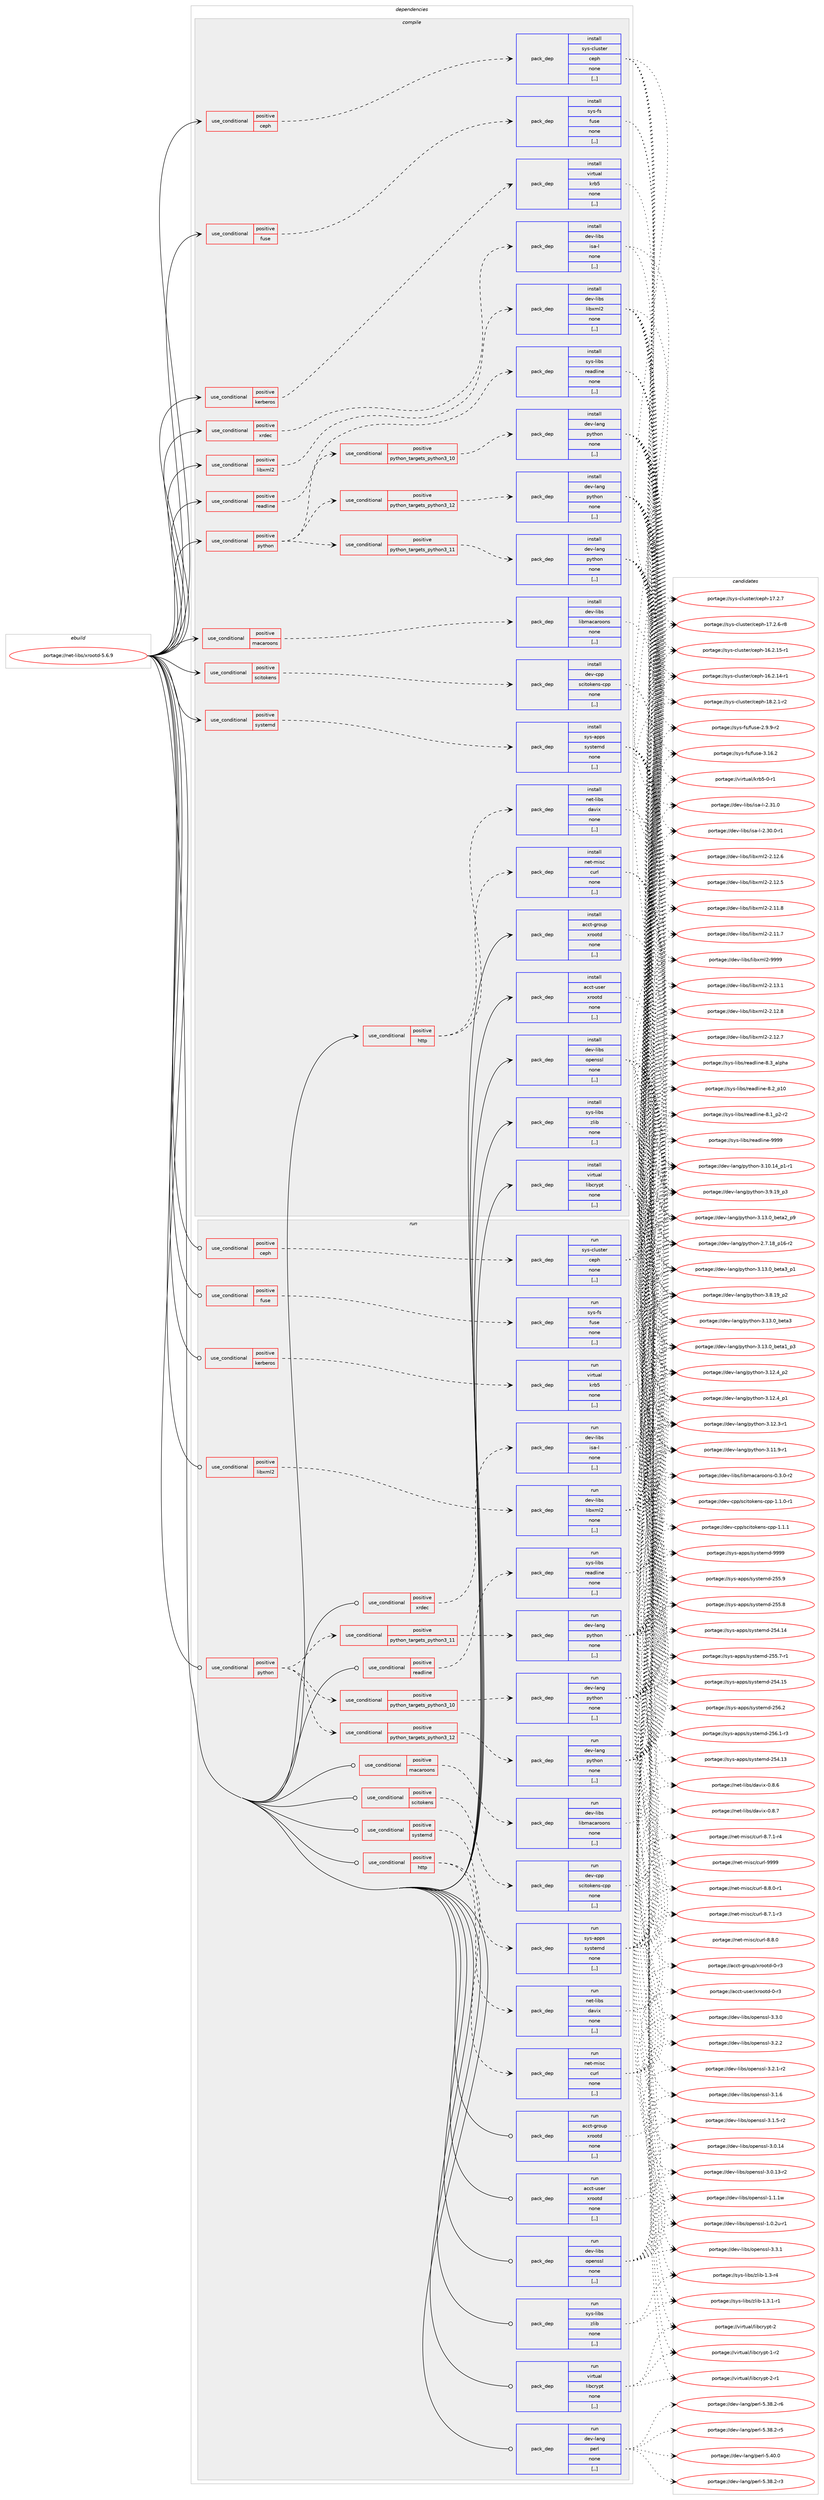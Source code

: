digraph prolog {

# *************
# Graph options
# *************

newrank=true;
concentrate=true;
compound=true;
graph [rankdir=LR,fontname=Helvetica,fontsize=10,ranksep=1.5];#, ranksep=2.5, nodesep=0.2];
edge  [arrowhead=vee];
node  [fontname=Helvetica,fontsize=10];

# **********
# The ebuild
# **********

subgraph cluster_leftcol {
color=gray;
label=<<i>ebuild</i>>;
id [label="portage://net-libs/xrootd-5.6.9", color=red, width=4, href="../net-libs/xrootd-5.6.9.svg"];
}

# ****************
# The dependencies
# ****************

subgraph cluster_midcol {
color=gray;
label=<<i>dependencies</i>>;
subgraph cluster_compile {
fillcolor="#eeeeee";
style=filled;
label=<<i>compile</i>>;
subgraph cond94316 {
dependency360972 [label=<<TABLE BORDER="0" CELLBORDER="1" CELLSPACING="0" CELLPADDING="4"><TR><TD ROWSPAN="3" CELLPADDING="10">use_conditional</TD></TR><TR><TD>positive</TD></TR><TR><TD>ceph</TD></TR></TABLE>>, shape=none, color=red];
subgraph pack263979 {
dependency360973 [label=<<TABLE BORDER="0" CELLBORDER="1" CELLSPACING="0" CELLPADDING="4" WIDTH="220"><TR><TD ROWSPAN="6" CELLPADDING="30">pack_dep</TD></TR><TR><TD WIDTH="110">install</TD></TR><TR><TD>sys-cluster</TD></TR><TR><TD>ceph</TD></TR><TR><TD>none</TD></TR><TR><TD>[,,]</TD></TR></TABLE>>, shape=none, color=blue];
}
dependency360972:e -> dependency360973:w [weight=20,style="dashed",arrowhead="vee"];
}
id:e -> dependency360972:w [weight=20,style="solid",arrowhead="vee"];
subgraph cond94317 {
dependency360974 [label=<<TABLE BORDER="0" CELLBORDER="1" CELLSPACING="0" CELLPADDING="4"><TR><TD ROWSPAN="3" CELLPADDING="10">use_conditional</TD></TR><TR><TD>positive</TD></TR><TR><TD>fuse</TD></TR></TABLE>>, shape=none, color=red];
subgraph pack263980 {
dependency360975 [label=<<TABLE BORDER="0" CELLBORDER="1" CELLSPACING="0" CELLPADDING="4" WIDTH="220"><TR><TD ROWSPAN="6" CELLPADDING="30">pack_dep</TD></TR><TR><TD WIDTH="110">install</TD></TR><TR><TD>sys-fs</TD></TR><TR><TD>fuse</TD></TR><TR><TD>none</TD></TR><TR><TD>[,,]</TD></TR></TABLE>>, shape=none, color=blue];
}
dependency360974:e -> dependency360975:w [weight=20,style="dashed",arrowhead="vee"];
}
id:e -> dependency360974:w [weight=20,style="solid",arrowhead="vee"];
subgraph cond94318 {
dependency360976 [label=<<TABLE BORDER="0" CELLBORDER="1" CELLSPACING="0" CELLPADDING="4"><TR><TD ROWSPAN="3" CELLPADDING="10">use_conditional</TD></TR><TR><TD>positive</TD></TR><TR><TD>http</TD></TR></TABLE>>, shape=none, color=red];
subgraph pack263981 {
dependency360977 [label=<<TABLE BORDER="0" CELLBORDER="1" CELLSPACING="0" CELLPADDING="4" WIDTH="220"><TR><TD ROWSPAN="6" CELLPADDING="30">pack_dep</TD></TR><TR><TD WIDTH="110">install</TD></TR><TR><TD>net-misc</TD></TR><TR><TD>curl</TD></TR><TR><TD>none</TD></TR><TR><TD>[,,]</TD></TR></TABLE>>, shape=none, color=blue];
}
dependency360976:e -> dependency360977:w [weight=20,style="dashed",arrowhead="vee"];
subgraph pack263982 {
dependency360978 [label=<<TABLE BORDER="0" CELLBORDER="1" CELLSPACING="0" CELLPADDING="4" WIDTH="220"><TR><TD ROWSPAN="6" CELLPADDING="30">pack_dep</TD></TR><TR><TD WIDTH="110">install</TD></TR><TR><TD>net-libs</TD></TR><TR><TD>davix</TD></TR><TR><TD>none</TD></TR><TR><TD>[,,]</TD></TR></TABLE>>, shape=none, color=blue];
}
dependency360976:e -> dependency360978:w [weight=20,style="dashed",arrowhead="vee"];
}
id:e -> dependency360976:w [weight=20,style="solid",arrowhead="vee"];
subgraph cond94319 {
dependency360979 [label=<<TABLE BORDER="0" CELLBORDER="1" CELLSPACING="0" CELLPADDING="4"><TR><TD ROWSPAN="3" CELLPADDING="10">use_conditional</TD></TR><TR><TD>positive</TD></TR><TR><TD>kerberos</TD></TR></TABLE>>, shape=none, color=red];
subgraph pack263983 {
dependency360980 [label=<<TABLE BORDER="0" CELLBORDER="1" CELLSPACING="0" CELLPADDING="4" WIDTH="220"><TR><TD ROWSPAN="6" CELLPADDING="30">pack_dep</TD></TR><TR><TD WIDTH="110">install</TD></TR><TR><TD>virtual</TD></TR><TR><TD>krb5</TD></TR><TR><TD>none</TD></TR><TR><TD>[,,]</TD></TR></TABLE>>, shape=none, color=blue];
}
dependency360979:e -> dependency360980:w [weight=20,style="dashed",arrowhead="vee"];
}
id:e -> dependency360979:w [weight=20,style="solid",arrowhead="vee"];
subgraph cond94320 {
dependency360981 [label=<<TABLE BORDER="0" CELLBORDER="1" CELLSPACING="0" CELLPADDING="4"><TR><TD ROWSPAN="3" CELLPADDING="10">use_conditional</TD></TR><TR><TD>positive</TD></TR><TR><TD>libxml2</TD></TR></TABLE>>, shape=none, color=red];
subgraph pack263984 {
dependency360982 [label=<<TABLE BORDER="0" CELLBORDER="1" CELLSPACING="0" CELLPADDING="4" WIDTH="220"><TR><TD ROWSPAN="6" CELLPADDING="30">pack_dep</TD></TR><TR><TD WIDTH="110">install</TD></TR><TR><TD>dev-libs</TD></TR><TR><TD>libxml2</TD></TR><TR><TD>none</TD></TR><TR><TD>[,,]</TD></TR></TABLE>>, shape=none, color=blue];
}
dependency360981:e -> dependency360982:w [weight=20,style="dashed",arrowhead="vee"];
}
id:e -> dependency360981:w [weight=20,style="solid",arrowhead="vee"];
subgraph cond94321 {
dependency360983 [label=<<TABLE BORDER="0" CELLBORDER="1" CELLSPACING="0" CELLPADDING="4"><TR><TD ROWSPAN="3" CELLPADDING="10">use_conditional</TD></TR><TR><TD>positive</TD></TR><TR><TD>macaroons</TD></TR></TABLE>>, shape=none, color=red];
subgraph pack263985 {
dependency360984 [label=<<TABLE BORDER="0" CELLBORDER="1" CELLSPACING="0" CELLPADDING="4" WIDTH="220"><TR><TD ROWSPAN="6" CELLPADDING="30">pack_dep</TD></TR><TR><TD WIDTH="110">install</TD></TR><TR><TD>dev-libs</TD></TR><TR><TD>libmacaroons</TD></TR><TR><TD>none</TD></TR><TR><TD>[,,]</TD></TR></TABLE>>, shape=none, color=blue];
}
dependency360983:e -> dependency360984:w [weight=20,style="dashed",arrowhead="vee"];
}
id:e -> dependency360983:w [weight=20,style="solid",arrowhead="vee"];
subgraph cond94322 {
dependency360985 [label=<<TABLE BORDER="0" CELLBORDER="1" CELLSPACING="0" CELLPADDING="4"><TR><TD ROWSPAN="3" CELLPADDING="10">use_conditional</TD></TR><TR><TD>positive</TD></TR><TR><TD>python</TD></TR></TABLE>>, shape=none, color=red];
subgraph cond94323 {
dependency360986 [label=<<TABLE BORDER="0" CELLBORDER="1" CELLSPACING="0" CELLPADDING="4"><TR><TD ROWSPAN="3" CELLPADDING="10">use_conditional</TD></TR><TR><TD>positive</TD></TR><TR><TD>python_targets_python3_10</TD></TR></TABLE>>, shape=none, color=red];
subgraph pack263986 {
dependency360987 [label=<<TABLE BORDER="0" CELLBORDER="1" CELLSPACING="0" CELLPADDING="4" WIDTH="220"><TR><TD ROWSPAN="6" CELLPADDING="30">pack_dep</TD></TR><TR><TD WIDTH="110">install</TD></TR><TR><TD>dev-lang</TD></TR><TR><TD>python</TD></TR><TR><TD>none</TD></TR><TR><TD>[,,]</TD></TR></TABLE>>, shape=none, color=blue];
}
dependency360986:e -> dependency360987:w [weight=20,style="dashed",arrowhead="vee"];
}
dependency360985:e -> dependency360986:w [weight=20,style="dashed",arrowhead="vee"];
subgraph cond94324 {
dependency360988 [label=<<TABLE BORDER="0" CELLBORDER="1" CELLSPACING="0" CELLPADDING="4"><TR><TD ROWSPAN="3" CELLPADDING="10">use_conditional</TD></TR><TR><TD>positive</TD></TR><TR><TD>python_targets_python3_11</TD></TR></TABLE>>, shape=none, color=red];
subgraph pack263987 {
dependency360989 [label=<<TABLE BORDER="0" CELLBORDER="1" CELLSPACING="0" CELLPADDING="4" WIDTH="220"><TR><TD ROWSPAN="6" CELLPADDING="30">pack_dep</TD></TR><TR><TD WIDTH="110">install</TD></TR><TR><TD>dev-lang</TD></TR><TR><TD>python</TD></TR><TR><TD>none</TD></TR><TR><TD>[,,]</TD></TR></TABLE>>, shape=none, color=blue];
}
dependency360988:e -> dependency360989:w [weight=20,style="dashed",arrowhead="vee"];
}
dependency360985:e -> dependency360988:w [weight=20,style="dashed",arrowhead="vee"];
subgraph cond94325 {
dependency360990 [label=<<TABLE BORDER="0" CELLBORDER="1" CELLSPACING="0" CELLPADDING="4"><TR><TD ROWSPAN="3" CELLPADDING="10">use_conditional</TD></TR><TR><TD>positive</TD></TR><TR><TD>python_targets_python3_12</TD></TR></TABLE>>, shape=none, color=red];
subgraph pack263988 {
dependency360991 [label=<<TABLE BORDER="0" CELLBORDER="1" CELLSPACING="0" CELLPADDING="4" WIDTH="220"><TR><TD ROWSPAN="6" CELLPADDING="30">pack_dep</TD></TR><TR><TD WIDTH="110">install</TD></TR><TR><TD>dev-lang</TD></TR><TR><TD>python</TD></TR><TR><TD>none</TD></TR><TR><TD>[,,]</TD></TR></TABLE>>, shape=none, color=blue];
}
dependency360990:e -> dependency360991:w [weight=20,style="dashed",arrowhead="vee"];
}
dependency360985:e -> dependency360990:w [weight=20,style="dashed",arrowhead="vee"];
}
id:e -> dependency360985:w [weight=20,style="solid",arrowhead="vee"];
subgraph cond94326 {
dependency360992 [label=<<TABLE BORDER="0" CELLBORDER="1" CELLSPACING="0" CELLPADDING="4"><TR><TD ROWSPAN="3" CELLPADDING="10">use_conditional</TD></TR><TR><TD>positive</TD></TR><TR><TD>readline</TD></TR></TABLE>>, shape=none, color=red];
subgraph pack263989 {
dependency360993 [label=<<TABLE BORDER="0" CELLBORDER="1" CELLSPACING="0" CELLPADDING="4" WIDTH="220"><TR><TD ROWSPAN="6" CELLPADDING="30">pack_dep</TD></TR><TR><TD WIDTH="110">install</TD></TR><TR><TD>sys-libs</TD></TR><TR><TD>readline</TD></TR><TR><TD>none</TD></TR><TR><TD>[,,]</TD></TR></TABLE>>, shape=none, color=blue];
}
dependency360992:e -> dependency360993:w [weight=20,style="dashed",arrowhead="vee"];
}
id:e -> dependency360992:w [weight=20,style="solid",arrowhead="vee"];
subgraph cond94327 {
dependency360994 [label=<<TABLE BORDER="0" CELLBORDER="1" CELLSPACING="0" CELLPADDING="4"><TR><TD ROWSPAN="3" CELLPADDING="10">use_conditional</TD></TR><TR><TD>positive</TD></TR><TR><TD>scitokens</TD></TR></TABLE>>, shape=none, color=red];
subgraph pack263990 {
dependency360995 [label=<<TABLE BORDER="0" CELLBORDER="1" CELLSPACING="0" CELLPADDING="4" WIDTH="220"><TR><TD ROWSPAN="6" CELLPADDING="30">pack_dep</TD></TR><TR><TD WIDTH="110">install</TD></TR><TR><TD>dev-cpp</TD></TR><TR><TD>scitokens-cpp</TD></TR><TR><TD>none</TD></TR><TR><TD>[,,]</TD></TR></TABLE>>, shape=none, color=blue];
}
dependency360994:e -> dependency360995:w [weight=20,style="dashed",arrowhead="vee"];
}
id:e -> dependency360994:w [weight=20,style="solid",arrowhead="vee"];
subgraph cond94328 {
dependency360996 [label=<<TABLE BORDER="0" CELLBORDER="1" CELLSPACING="0" CELLPADDING="4"><TR><TD ROWSPAN="3" CELLPADDING="10">use_conditional</TD></TR><TR><TD>positive</TD></TR><TR><TD>systemd</TD></TR></TABLE>>, shape=none, color=red];
subgraph pack263991 {
dependency360997 [label=<<TABLE BORDER="0" CELLBORDER="1" CELLSPACING="0" CELLPADDING="4" WIDTH="220"><TR><TD ROWSPAN="6" CELLPADDING="30">pack_dep</TD></TR><TR><TD WIDTH="110">install</TD></TR><TR><TD>sys-apps</TD></TR><TR><TD>systemd</TD></TR><TR><TD>none</TD></TR><TR><TD>[,,]</TD></TR></TABLE>>, shape=none, color=blue];
}
dependency360996:e -> dependency360997:w [weight=20,style="dashed",arrowhead="vee"];
}
id:e -> dependency360996:w [weight=20,style="solid",arrowhead="vee"];
subgraph cond94329 {
dependency360998 [label=<<TABLE BORDER="0" CELLBORDER="1" CELLSPACING="0" CELLPADDING="4"><TR><TD ROWSPAN="3" CELLPADDING="10">use_conditional</TD></TR><TR><TD>positive</TD></TR><TR><TD>xrdec</TD></TR></TABLE>>, shape=none, color=red];
subgraph pack263992 {
dependency360999 [label=<<TABLE BORDER="0" CELLBORDER="1" CELLSPACING="0" CELLPADDING="4" WIDTH="220"><TR><TD ROWSPAN="6" CELLPADDING="30">pack_dep</TD></TR><TR><TD WIDTH="110">install</TD></TR><TR><TD>dev-libs</TD></TR><TR><TD>isa-l</TD></TR><TR><TD>none</TD></TR><TR><TD>[,,]</TD></TR></TABLE>>, shape=none, color=blue];
}
dependency360998:e -> dependency360999:w [weight=20,style="dashed",arrowhead="vee"];
}
id:e -> dependency360998:w [weight=20,style="solid",arrowhead="vee"];
subgraph pack263993 {
dependency361000 [label=<<TABLE BORDER="0" CELLBORDER="1" CELLSPACING="0" CELLPADDING="4" WIDTH="220"><TR><TD ROWSPAN="6" CELLPADDING="30">pack_dep</TD></TR><TR><TD WIDTH="110">install</TD></TR><TR><TD>acct-group</TD></TR><TR><TD>xrootd</TD></TR><TR><TD>none</TD></TR><TR><TD>[,,]</TD></TR></TABLE>>, shape=none, color=blue];
}
id:e -> dependency361000:w [weight=20,style="solid",arrowhead="vee"];
subgraph pack263994 {
dependency361001 [label=<<TABLE BORDER="0" CELLBORDER="1" CELLSPACING="0" CELLPADDING="4" WIDTH="220"><TR><TD ROWSPAN="6" CELLPADDING="30">pack_dep</TD></TR><TR><TD WIDTH="110">install</TD></TR><TR><TD>acct-user</TD></TR><TR><TD>xrootd</TD></TR><TR><TD>none</TD></TR><TR><TD>[,,]</TD></TR></TABLE>>, shape=none, color=blue];
}
id:e -> dependency361001:w [weight=20,style="solid",arrowhead="vee"];
subgraph pack263995 {
dependency361002 [label=<<TABLE BORDER="0" CELLBORDER="1" CELLSPACING="0" CELLPADDING="4" WIDTH="220"><TR><TD ROWSPAN="6" CELLPADDING="30">pack_dep</TD></TR><TR><TD WIDTH="110">install</TD></TR><TR><TD>dev-libs</TD></TR><TR><TD>openssl</TD></TR><TR><TD>none</TD></TR><TR><TD>[,,]</TD></TR></TABLE>>, shape=none, color=blue];
}
id:e -> dependency361002:w [weight=20,style="solid",arrowhead="vee"];
subgraph pack263996 {
dependency361003 [label=<<TABLE BORDER="0" CELLBORDER="1" CELLSPACING="0" CELLPADDING="4" WIDTH="220"><TR><TD ROWSPAN="6" CELLPADDING="30">pack_dep</TD></TR><TR><TD WIDTH="110">install</TD></TR><TR><TD>sys-libs</TD></TR><TR><TD>zlib</TD></TR><TR><TD>none</TD></TR><TR><TD>[,,]</TD></TR></TABLE>>, shape=none, color=blue];
}
id:e -> dependency361003:w [weight=20,style="solid",arrowhead="vee"];
subgraph pack263997 {
dependency361004 [label=<<TABLE BORDER="0" CELLBORDER="1" CELLSPACING="0" CELLPADDING="4" WIDTH="220"><TR><TD ROWSPAN="6" CELLPADDING="30">pack_dep</TD></TR><TR><TD WIDTH="110">install</TD></TR><TR><TD>virtual</TD></TR><TR><TD>libcrypt</TD></TR><TR><TD>none</TD></TR><TR><TD>[,,]</TD></TR></TABLE>>, shape=none, color=blue];
}
id:e -> dependency361004:w [weight=20,style="solid",arrowhead="vee"];
}
subgraph cluster_compileandrun {
fillcolor="#eeeeee";
style=filled;
label=<<i>compile and run</i>>;
}
subgraph cluster_run {
fillcolor="#eeeeee";
style=filled;
label=<<i>run</i>>;
subgraph cond94330 {
dependency361005 [label=<<TABLE BORDER="0" CELLBORDER="1" CELLSPACING="0" CELLPADDING="4"><TR><TD ROWSPAN="3" CELLPADDING="10">use_conditional</TD></TR><TR><TD>positive</TD></TR><TR><TD>ceph</TD></TR></TABLE>>, shape=none, color=red];
subgraph pack263998 {
dependency361006 [label=<<TABLE BORDER="0" CELLBORDER="1" CELLSPACING="0" CELLPADDING="4" WIDTH="220"><TR><TD ROWSPAN="6" CELLPADDING="30">pack_dep</TD></TR><TR><TD WIDTH="110">run</TD></TR><TR><TD>sys-cluster</TD></TR><TR><TD>ceph</TD></TR><TR><TD>none</TD></TR><TR><TD>[,,]</TD></TR></TABLE>>, shape=none, color=blue];
}
dependency361005:e -> dependency361006:w [weight=20,style="dashed",arrowhead="vee"];
}
id:e -> dependency361005:w [weight=20,style="solid",arrowhead="odot"];
subgraph cond94331 {
dependency361007 [label=<<TABLE BORDER="0" CELLBORDER="1" CELLSPACING="0" CELLPADDING="4"><TR><TD ROWSPAN="3" CELLPADDING="10">use_conditional</TD></TR><TR><TD>positive</TD></TR><TR><TD>fuse</TD></TR></TABLE>>, shape=none, color=red];
subgraph pack263999 {
dependency361008 [label=<<TABLE BORDER="0" CELLBORDER="1" CELLSPACING="0" CELLPADDING="4" WIDTH="220"><TR><TD ROWSPAN="6" CELLPADDING="30">pack_dep</TD></TR><TR><TD WIDTH="110">run</TD></TR><TR><TD>sys-fs</TD></TR><TR><TD>fuse</TD></TR><TR><TD>none</TD></TR><TR><TD>[,,]</TD></TR></TABLE>>, shape=none, color=blue];
}
dependency361007:e -> dependency361008:w [weight=20,style="dashed",arrowhead="vee"];
}
id:e -> dependency361007:w [weight=20,style="solid",arrowhead="odot"];
subgraph cond94332 {
dependency361009 [label=<<TABLE BORDER="0" CELLBORDER="1" CELLSPACING="0" CELLPADDING="4"><TR><TD ROWSPAN="3" CELLPADDING="10">use_conditional</TD></TR><TR><TD>positive</TD></TR><TR><TD>http</TD></TR></TABLE>>, shape=none, color=red];
subgraph pack264000 {
dependency361010 [label=<<TABLE BORDER="0" CELLBORDER="1" CELLSPACING="0" CELLPADDING="4" WIDTH="220"><TR><TD ROWSPAN="6" CELLPADDING="30">pack_dep</TD></TR><TR><TD WIDTH="110">run</TD></TR><TR><TD>net-misc</TD></TR><TR><TD>curl</TD></TR><TR><TD>none</TD></TR><TR><TD>[,,]</TD></TR></TABLE>>, shape=none, color=blue];
}
dependency361009:e -> dependency361010:w [weight=20,style="dashed",arrowhead="vee"];
subgraph pack264001 {
dependency361011 [label=<<TABLE BORDER="0" CELLBORDER="1" CELLSPACING="0" CELLPADDING="4" WIDTH="220"><TR><TD ROWSPAN="6" CELLPADDING="30">pack_dep</TD></TR><TR><TD WIDTH="110">run</TD></TR><TR><TD>net-libs</TD></TR><TR><TD>davix</TD></TR><TR><TD>none</TD></TR><TR><TD>[,,]</TD></TR></TABLE>>, shape=none, color=blue];
}
dependency361009:e -> dependency361011:w [weight=20,style="dashed",arrowhead="vee"];
}
id:e -> dependency361009:w [weight=20,style="solid",arrowhead="odot"];
subgraph cond94333 {
dependency361012 [label=<<TABLE BORDER="0" CELLBORDER="1" CELLSPACING="0" CELLPADDING="4"><TR><TD ROWSPAN="3" CELLPADDING="10">use_conditional</TD></TR><TR><TD>positive</TD></TR><TR><TD>kerberos</TD></TR></TABLE>>, shape=none, color=red];
subgraph pack264002 {
dependency361013 [label=<<TABLE BORDER="0" CELLBORDER="1" CELLSPACING="0" CELLPADDING="4" WIDTH="220"><TR><TD ROWSPAN="6" CELLPADDING="30">pack_dep</TD></TR><TR><TD WIDTH="110">run</TD></TR><TR><TD>virtual</TD></TR><TR><TD>krb5</TD></TR><TR><TD>none</TD></TR><TR><TD>[,,]</TD></TR></TABLE>>, shape=none, color=blue];
}
dependency361012:e -> dependency361013:w [weight=20,style="dashed",arrowhead="vee"];
}
id:e -> dependency361012:w [weight=20,style="solid",arrowhead="odot"];
subgraph cond94334 {
dependency361014 [label=<<TABLE BORDER="0" CELLBORDER="1" CELLSPACING="0" CELLPADDING="4"><TR><TD ROWSPAN="3" CELLPADDING="10">use_conditional</TD></TR><TR><TD>positive</TD></TR><TR><TD>libxml2</TD></TR></TABLE>>, shape=none, color=red];
subgraph pack264003 {
dependency361015 [label=<<TABLE BORDER="0" CELLBORDER="1" CELLSPACING="0" CELLPADDING="4" WIDTH="220"><TR><TD ROWSPAN="6" CELLPADDING="30">pack_dep</TD></TR><TR><TD WIDTH="110">run</TD></TR><TR><TD>dev-libs</TD></TR><TR><TD>libxml2</TD></TR><TR><TD>none</TD></TR><TR><TD>[,,]</TD></TR></TABLE>>, shape=none, color=blue];
}
dependency361014:e -> dependency361015:w [weight=20,style="dashed",arrowhead="vee"];
}
id:e -> dependency361014:w [weight=20,style="solid",arrowhead="odot"];
subgraph cond94335 {
dependency361016 [label=<<TABLE BORDER="0" CELLBORDER="1" CELLSPACING="0" CELLPADDING="4"><TR><TD ROWSPAN="3" CELLPADDING="10">use_conditional</TD></TR><TR><TD>positive</TD></TR><TR><TD>macaroons</TD></TR></TABLE>>, shape=none, color=red];
subgraph pack264004 {
dependency361017 [label=<<TABLE BORDER="0" CELLBORDER="1" CELLSPACING="0" CELLPADDING="4" WIDTH="220"><TR><TD ROWSPAN="6" CELLPADDING="30">pack_dep</TD></TR><TR><TD WIDTH="110">run</TD></TR><TR><TD>dev-libs</TD></TR><TR><TD>libmacaroons</TD></TR><TR><TD>none</TD></TR><TR><TD>[,,]</TD></TR></TABLE>>, shape=none, color=blue];
}
dependency361016:e -> dependency361017:w [weight=20,style="dashed",arrowhead="vee"];
}
id:e -> dependency361016:w [weight=20,style="solid",arrowhead="odot"];
subgraph cond94336 {
dependency361018 [label=<<TABLE BORDER="0" CELLBORDER="1" CELLSPACING="0" CELLPADDING="4"><TR><TD ROWSPAN="3" CELLPADDING="10">use_conditional</TD></TR><TR><TD>positive</TD></TR><TR><TD>python</TD></TR></TABLE>>, shape=none, color=red];
subgraph cond94337 {
dependency361019 [label=<<TABLE BORDER="0" CELLBORDER="1" CELLSPACING="0" CELLPADDING="4"><TR><TD ROWSPAN="3" CELLPADDING="10">use_conditional</TD></TR><TR><TD>positive</TD></TR><TR><TD>python_targets_python3_10</TD></TR></TABLE>>, shape=none, color=red];
subgraph pack264005 {
dependency361020 [label=<<TABLE BORDER="0" CELLBORDER="1" CELLSPACING="0" CELLPADDING="4" WIDTH="220"><TR><TD ROWSPAN="6" CELLPADDING="30">pack_dep</TD></TR><TR><TD WIDTH="110">run</TD></TR><TR><TD>dev-lang</TD></TR><TR><TD>python</TD></TR><TR><TD>none</TD></TR><TR><TD>[,,]</TD></TR></TABLE>>, shape=none, color=blue];
}
dependency361019:e -> dependency361020:w [weight=20,style="dashed",arrowhead="vee"];
}
dependency361018:e -> dependency361019:w [weight=20,style="dashed",arrowhead="vee"];
subgraph cond94338 {
dependency361021 [label=<<TABLE BORDER="0" CELLBORDER="1" CELLSPACING="0" CELLPADDING="4"><TR><TD ROWSPAN="3" CELLPADDING="10">use_conditional</TD></TR><TR><TD>positive</TD></TR><TR><TD>python_targets_python3_11</TD></TR></TABLE>>, shape=none, color=red];
subgraph pack264006 {
dependency361022 [label=<<TABLE BORDER="0" CELLBORDER="1" CELLSPACING="0" CELLPADDING="4" WIDTH="220"><TR><TD ROWSPAN="6" CELLPADDING="30">pack_dep</TD></TR><TR><TD WIDTH="110">run</TD></TR><TR><TD>dev-lang</TD></TR><TR><TD>python</TD></TR><TR><TD>none</TD></TR><TR><TD>[,,]</TD></TR></TABLE>>, shape=none, color=blue];
}
dependency361021:e -> dependency361022:w [weight=20,style="dashed",arrowhead="vee"];
}
dependency361018:e -> dependency361021:w [weight=20,style="dashed",arrowhead="vee"];
subgraph cond94339 {
dependency361023 [label=<<TABLE BORDER="0" CELLBORDER="1" CELLSPACING="0" CELLPADDING="4"><TR><TD ROWSPAN="3" CELLPADDING="10">use_conditional</TD></TR><TR><TD>positive</TD></TR><TR><TD>python_targets_python3_12</TD></TR></TABLE>>, shape=none, color=red];
subgraph pack264007 {
dependency361024 [label=<<TABLE BORDER="0" CELLBORDER="1" CELLSPACING="0" CELLPADDING="4" WIDTH="220"><TR><TD ROWSPAN="6" CELLPADDING="30">pack_dep</TD></TR><TR><TD WIDTH="110">run</TD></TR><TR><TD>dev-lang</TD></TR><TR><TD>python</TD></TR><TR><TD>none</TD></TR><TR><TD>[,,]</TD></TR></TABLE>>, shape=none, color=blue];
}
dependency361023:e -> dependency361024:w [weight=20,style="dashed",arrowhead="vee"];
}
dependency361018:e -> dependency361023:w [weight=20,style="dashed",arrowhead="vee"];
}
id:e -> dependency361018:w [weight=20,style="solid",arrowhead="odot"];
subgraph cond94340 {
dependency361025 [label=<<TABLE BORDER="0" CELLBORDER="1" CELLSPACING="0" CELLPADDING="4"><TR><TD ROWSPAN="3" CELLPADDING="10">use_conditional</TD></TR><TR><TD>positive</TD></TR><TR><TD>readline</TD></TR></TABLE>>, shape=none, color=red];
subgraph pack264008 {
dependency361026 [label=<<TABLE BORDER="0" CELLBORDER="1" CELLSPACING="0" CELLPADDING="4" WIDTH="220"><TR><TD ROWSPAN="6" CELLPADDING="30">pack_dep</TD></TR><TR><TD WIDTH="110">run</TD></TR><TR><TD>sys-libs</TD></TR><TR><TD>readline</TD></TR><TR><TD>none</TD></TR><TR><TD>[,,]</TD></TR></TABLE>>, shape=none, color=blue];
}
dependency361025:e -> dependency361026:w [weight=20,style="dashed",arrowhead="vee"];
}
id:e -> dependency361025:w [weight=20,style="solid",arrowhead="odot"];
subgraph cond94341 {
dependency361027 [label=<<TABLE BORDER="0" CELLBORDER="1" CELLSPACING="0" CELLPADDING="4"><TR><TD ROWSPAN="3" CELLPADDING="10">use_conditional</TD></TR><TR><TD>positive</TD></TR><TR><TD>scitokens</TD></TR></TABLE>>, shape=none, color=red];
subgraph pack264009 {
dependency361028 [label=<<TABLE BORDER="0" CELLBORDER="1" CELLSPACING="0" CELLPADDING="4" WIDTH="220"><TR><TD ROWSPAN="6" CELLPADDING="30">pack_dep</TD></TR><TR><TD WIDTH="110">run</TD></TR><TR><TD>dev-cpp</TD></TR><TR><TD>scitokens-cpp</TD></TR><TR><TD>none</TD></TR><TR><TD>[,,]</TD></TR></TABLE>>, shape=none, color=blue];
}
dependency361027:e -> dependency361028:w [weight=20,style="dashed",arrowhead="vee"];
}
id:e -> dependency361027:w [weight=20,style="solid",arrowhead="odot"];
subgraph cond94342 {
dependency361029 [label=<<TABLE BORDER="0" CELLBORDER="1" CELLSPACING="0" CELLPADDING="4"><TR><TD ROWSPAN="3" CELLPADDING="10">use_conditional</TD></TR><TR><TD>positive</TD></TR><TR><TD>systemd</TD></TR></TABLE>>, shape=none, color=red];
subgraph pack264010 {
dependency361030 [label=<<TABLE BORDER="0" CELLBORDER="1" CELLSPACING="0" CELLPADDING="4" WIDTH="220"><TR><TD ROWSPAN="6" CELLPADDING="30">pack_dep</TD></TR><TR><TD WIDTH="110">run</TD></TR><TR><TD>sys-apps</TD></TR><TR><TD>systemd</TD></TR><TR><TD>none</TD></TR><TR><TD>[,,]</TD></TR></TABLE>>, shape=none, color=blue];
}
dependency361029:e -> dependency361030:w [weight=20,style="dashed",arrowhead="vee"];
}
id:e -> dependency361029:w [weight=20,style="solid",arrowhead="odot"];
subgraph cond94343 {
dependency361031 [label=<<TABLE BORDER="0" CELLBORDER="1" CELLSPACING="0" CELLPADDING="4"><TR><TD ROWSPAN="3" CELLPADDING="10">use_conditional</TD></TR><TR><TD>positive</TD></TR><TR><TD>xrdec</TD></TR></TABLE>>, shape=none, color=red];
subgraph pack264011 {
dependency361032 [label=<<TABLE BORDER="0" CELLBORDER="1" CELLSPACING="0" CELLPADDING="4" WIDTH="220"><TR><TD ROWSPAN="6" CELLPADDING="30">pack_dep</TD></TR><TR><TD WIDTH="110">run</TD></TR><TR><TD>dev-libs</TD></TR><TR><TD>isa-l</TD></TR><TR><TD>none</TD></TR><TR><TD>[,,]</TD></TR></TABLE>>, shape=none, color=blue];
}
dependency361031:e -> dependency361032:w [weight=20,style="dashed",arrowhead="vee"];
}
id:e -> dependency361031:w [weight=20,style="solid",arrowhead="odot"];
subgraph pack264012 {
dependency361033 [label=<<TABLE BORDER="0" CELLBORDER="1" CELLSPACING="0" CELLPADDING="4" WIDTH="220"><TR><TD ROWSPAN="6" CELLPADDING="30">pack_dep</TD></TR><TR><TD WIDTH="110">run</TD></TR><TR><TD>acct-group</TD></TR><TR><TD>xrootd</TD></TR><TR><TD>none</TD></TR><TR><TD>[,,]</TD></TR></TABLE>>, shape=none, color=blue];
}
id:e -> dependency361033:w [weight=20,style="solid",arrowhead="odot"];
subgraph pack264013 {
dependency361034 [label=<<TABLE BORDER="0" CELLBORDER="1" CELLSPACING="0" CELLPADDING="4" WIDTH="220"><TR><TD ROWSPAN="6" CELLPADDING="30">pack_dep</TD></TR><TR><TD WIDTH="110">run</TD></TR><TR><TD>acct-user</TD></TR><TR><TD>xrootd</TD></TR><TR><TD>none</TD></TR><TR><TD>[,,]</TD></TR></TABLE>>, shape=none, color=blue];
}
id:e -> dependency361034:w [weight=20,style="solid",arrowhead="odot"];
subgraph pack264014 {
dependency361035 [label=<<TABLE BORDER="0" CELLBORDER="1" CELLSPACING="0" CELLPADDING="4" WIDTH="220"><TR><TD ROWSPAN="6" CELLPADDING="30">pack_dep</TD></TR><TR><TD WIDTH="110">run</TD></TR><TR><TD>dev-lang</TD></TR><TR><TD>perl</TD></TR><TR><TD>none</TD></TR><TR><TD>[,,]</TD></TR></TABLE>>, shape=none, color=blue];
}
id:e -> dependency361035:w [weight=20,style="solid",arrowhead="odot"];
subgraph pack264015 {
dependency361036 [label=<<TABLE BORDER="0" CELLBORDER="1" CELLSPACING="0" CELLPADDING="4" WIDTH="220"><TR><TD ROWSPAN="6" CELLPADDING="30">pack_dep</TD></TR><TR><TD WIDTH="110">run</TD></TR><TR><TD>dev-libs</TD></TR><TR><TD>openssl</TD></TR><TR><TD>none</TD></TR><TR><TD>[,,]</TD></TR></TABLE>>, shape=none, color=blue];
}
id:e -> dependency361036:w [weight=20,style="solid",arrowhead="odot"];
subgraph pack264016 {
dependency361037 [label=<<TABLE BORDER="0" CELLBORDER="1" CELLSPACING="0" CELLPADDING="4" WIDTH="220"><TR><TD ROWSPAN="6" CELLPADDING="30">pack_dep</TD></TR><TR><TD WIDTH="110">run</TD></TR><TR><TD>sys-libs</TD></TR><TR><TD>zlib</TD></TR><TR><TD>none</TD></TR><TR><TD>[,,]</TD></TR></TABLE>>, shape=none, color=blue];
}
id:e -> dependency361037:w [weight=20,style="solid",arrowhead="odot"];
subgraph pack264017 {
dependency361038 [label=<<TABLE BORDER="0" CELLBORDER="1" CELLSPACING="0" CELLPADDING="4" WIDTH="220"><TR><TD ROWSPAN="6" CELLPADDING="30">pack_dep</TD></TR><TR><TD WIDTH="110">run</TD></TR><TR><TD>virtual</TD></TR><TR><TD>libcrypt</TD></TR><TR><TD>none</TD></TR><TR><TD>[,,]</TD></TR></TABLE>>, shape=none, color=blue];
}
id:e -> dependency361038:w [weight=20,style="solid",arrowhead="odot"];
}
}

# **************
# The candidates
# **************

subgraph cluster_choices {
rank=same;
color=gray;
label=<<i>candidates</i>>;

subgraph choice263979 {
color=black;
nodesep=1;
choice11512111545991081171151161011144799101112104454956465046494511450 [label="portage://sys-cluster/ceph-18.2.1-r2", color=red, width=4,href="../sys-cluster/ceph-18.2.1-r2.svg"];
choice1151211154599108117115116101114479910111210445495546504655 [label="portage://sys-cluster/ceph-17.2.7", color=red, width=4,href="../sys-cluster/ceph-17.2.7.svg"];
choice11512111545991081171151161011144799101112104454955465046544511456 [label="portage://sys-cluster/ceph-17.2.6-r8", color=red, width=4,href="../sys-cluster/ceph-17.2.6-r8.svg"];
choice1151211154599108117115116101114479910111210445495446504649534511449 [label="portage://sys-cluster/ceph-16.2.15-r1", color=red, width=4,href="../sys-cluster/ceph-16.2.15-r1.svg"];
choice1151211154599108117115116101114479910111210445495446504649524511449 [label="portage://sys-cluster/ceph-16.2.14-r1", color=red, width=4,href="../sys-cluster/ceph-16.2.14-r1.svg"];
dependency360973:e -> choice11512111545991081171151161011144799101112104454956465046494511450:w [style=dotted,weight="100"];
dependency360973:e -> choice1151211154599108117115116101114479910111210445495546504655:w [style=dotted,weight="100"];
dependency360973:e -> choice11512111545991081171151161011144799101112104454955465046544511456:w [style=dotted,weight="100"];
dependency360973:e -> choice1151211154599108117115116101114479910111210445495446504649534511449:w [style=dotted,weight="100"];
dependency360973:e -> choice1151211154599108117115116101114479910111210445495446504649524511449:w [style=dotted,weight="100"];
}
subgraph choice263980 {
color=black;
nodesep=1;
choice115121115451021154710211711510145514649544650 [label="portage://sys-fs/fuse-3.16.2", color=red, width=4,href="../sys-fs/fuse-3.16.2.svg"];
choice11512111545102115471021171151014550465746574511450 [label="portage://sys-fs/fuse-2.9.9-r2", color=red, width=4,href="../sys-fs/fuse-2.9.9-r2.svg"];
dependency360975:e -> choice115121115451021154710211711510145514649544650:w [style=dotted,weight="100"];
dependency360975:e -> choice11512111545102115471021171151014550465746574511450:w [style=dotted,weight="100"];
}
subgraph choice263981 {
color=black;
nodesep=1;
choice110101116451091051159947991171141084557575757 [label="portage://net-misc/curl-9999", color=red, width=4,href="../net-misc/curl-9999.svg"];
choice110101116451091051159947991171141084556465646484511449 [label="portage://net-misc/curl-8.8.0-r1", color=red, width=4,href="../net-misc/curl-8.8.0-r1.svg"];
choice11010111645109105115994799117114108455646564648 [label="portage://net-misc/curl-8.8.0", color=red, width=4,href="../net-misc/curl-8.8.0.svg"];
choice110101116451091051159947991171141084556465546494511452 [label="portage://net-misc/curl-8.7.1-r4", color=red, width=4,href="../net-misc/curl-8.7.1-r4.svg"];
choice110101116451091051159947991171141084556465546494511451 [label="portage://net-misc/curl-8.7.1-r3", color=red, width=4,href="../net-misc/curl-8.7.1-r3.svg"];
dependency360977:e -> choice110101116451091051159947991171141084557575757:w [style=dotted,weight="100"];
dependency360977:e -> choice110101116451091051159947991171141084556465646484511449:w [style=dotted,weight="100"];
dependency360977:e -> choice11010111645109105115994799117114108455646564648:w [style=dotted,weight="100"];
dependency360977:e -> choice110101116451091051159947991171141084556465546494511452:w [style=dotted,weight="100"];
dependency360977:e -> choice110101116451091051159947991171141084556465546494511451:w [style=dotted,weight="100"];
}
subgraph choice263982 {
color=black;
nodesep=1;
choice11010111645108105981154710097118105120454846564655 [label="portage://net-libs/davix-0.8.7", color=red, width=4,href="../net-libs/davix-0.8.7.svg"];
choice11010111645108105981154710097118105120454846564654 [label="portage://net-libs/davix-0.8.6", color=red, width=4,href="../net-libs/davix-0.8.6.svg"];
dependency360978:e -> choice11010111645108105981154710097118105120454846564655:w [style=dotted,weight="100"];
dependency360978:e -> choice11010111645108105981154710097118105120454846564654:w [style=dotted,weight="100"];
}
subgraph choice263983 {
color=black;
nodesep=1;
choice1181051141161179710847107114985345484511449 [label="portage://virtual/krb5-0-r1", color=red, width=4,href="../virtual/krb5-0-r1.svg"];
dependency360980:e -> choice1181051141161179710847107114985345484511449:w [style=dotted,weight="100"];
}
subgraph choice263984 {
color=black;
nodesep=1;
choice10010111845108105981154710810598120109108504557575757 [label="portage://dev-libs/libxml2-9999", color=red, width=4,href="../dev-libs/libxml2-9999.svg"];
choice100101118451081059811547108105981201091085045504649514649 [label="portage://dev-libs/libxml2-2.13.1", color=red, width=4,href="../dev-libs/libxml2-2.13.1.svg"];
choice100101118451081059811547108105981201091085045504649504656 [label="portage://dev-libs/libxml2-2.12.8", color=red, width=4,href="../dev-libs/libxml2-2.12.8.svg"];
choice100101118451081059811547108105981201091085045504649504655 [label="portage://dev-libs/libxml2-2.12.7", color=red, width=4,href="../dev-libs/libxml2-2.12.7.svg"];
choice100101118451081059811547108105981201091085045504649504654 [label="portage://dev-libs/libxml2-2.12.6", color=red, width=4,href="../dev-libs/libxml2-2.12.6.svg"];
choice100101118451081059811547108105981201091085045504649504653 [label="portage://dev-libs/libxml2-2.12.5", color=red, width=4,href="../dev-libs/libxml2-2.12.5.svg"];
choice100101118451081059811547108105981201091085045504649494656 [label="portage://dev-libs/libxml2-2.11.8", color=red, width=4,href="../dev-libs/libxml2-2.11.8.svg"];
choice100101118451081059811547108105981201091085045504649494655 [label="portage://dev-libs/libxml2-2.11.7", color=red, width=4,href="../dev-libs/libxml2-2.11.7.svg"];
dependency360982:e -> choice10010111845108105981154710810598120109108504557575757:w [style=dotted,weight="100"];
dependency360982:e -> choice100101118451081059811547108105981201091085045504649514649:w [style=dotted,weight="100"];
dependency360982:e -> choice100101118451081059811547108105981201091085045504649504656:w [style=dotted,weight="100"];
dependency360982:e -> choice100101118451081059811547108105981201091085045504649504655:w [style=dotted,weight="100"];
dependency360982:e -> choice100101118451081059811547108105981201091085045504649504654:w [style=dotted,weight="100"];
dependency360982:e -> choice100101118451081059811547108105981201091085045504649504653:w [style=dotted,weight="100"];
dependency360982:e -> choice100101118451081059811547108105981201091085045504649494656:w [style=dotted,weight="100"];
dependency360982:e -> choice100101118451081059811547108105981201091085045504649494655:w [style=dotted,weight="100"];
}
subgraph choice263985 {
color=black;
nodesep=1;
choice100101118451081059811547108105981099799971141111111101154548465146484511450 [label="portage://dev-libs/libmacaroons-0.3.0-r2", color=red, width=4,href="../dev-libs/libmacaroons-0.3.0-r2.svg"];
dependency360984:e -> choice100101118451081059811547108105981099799971141111111101154548465146484511450:w [style=dotted,weight="100"];
}
subgraph choice263986 {
color=black;
nodesep=1;
choice10010111845108971101034711212111610411111045514649514648959810111697519511249 [label="portage://dev-lang/python-3.13.0_beta3_p1", color=red, width=4,href="../dev-lang/python-3.13.0_beta3_p1.svg"];
choice1001011184510897110103471121211161041111104551464951464895981011169751 [label="portage://dev-lang/python-3.13.0_beta3", color=red, width=4,href="../dev-lang/python-3.13.0_beta3.svg"];
choice10010111845108971101034711212111610411111045514649514648959810111697509511257 [label="portage://dev-lang/python-3.13.0_beta2_p9", color=red, width=4,href="../dev-lang/python-3.13.0_beta2_p9.svg"];
choice10010111845108971101034711212111610411111045514649514648959810111697499511251 [label="portage://dev-lang/python-3.13.0_beta1_p3", color=red, width=4,href="../dev-lang/python-3.13.0_beta1_p3.svg"];
choice100101118451089711010347112121116104111110455146495046529511250 [label="portage://dev-lang/python-3.12.4_p2", color=red, width=4,href="../dev-lang/python-3.12.4_p2.svg"];
choice100101118451089711010347112121116104111110455146495046529511249 [label="portage://dev-lang/python-3.12.4_p1", color=red, width=4,href="../dev-lang/python-3.12.4_p1.svg"];
choice100101118451089711010347112121116104111110455146495046514511449 [label="portage://dev-lang/python-3.12.3-r1", color=red, width=4,href="../dev-lang/python-3.12.3-r1.svg"];
choice100101118451089711010347112121116104111110455146494946574511449 [label="portage://dev-lang/python-3.11.9-r1", color=red, width=4,href="../dev-lang/python-3.11.9-r1.svg"];
choice100101118451089711010347112121116104111110455146494846495295112494511449 [label="portage://dev-lang/python-3.10.14_p1-r1", color=red, width=4,href="../dev-lang/python-3.10.14_p1-r1.svg"];
choice100101118451089711010347112121116104111110455146574649579511251 [label="portage://dev-lang/python-3.9.19_p3", color=red, width=4,href="../dev-lang/python-3.9.19_p3.svg"];
choice100101118451089711010347112121116104111110455146564649579511250 [label="portage://dev-lang/python-3.8.19_p2", color=red, width=4,href="../dev-lang/python-3.8.19_p2.svg"];
choice100101118451089711010347112121116104111110455046554649569511249544511450 [label="portage://dev-lang/python-2.7.18_p16-r2", color=red, width=4,href="../dev-lang/python-2.7.18_p16-r2.svg"];
dependency360987:e -> choice10010111845108971101034711212111610411111045514649514648959810111697519511249:w [style=dotted,weight="100"];
dependency360987:e -> choice1001011184510897110103471121211161041111104551464951464895981011169751:w [style=dotted,weight="100"];
dependency360987:e -> choice10010111845108971101034711212111610411111045514649514648959810111697509511257:w [style=dotted,weight="100"];
dependency360987:e -> choice10010111845108971101034711212111610411111045514649514648959810111697499511251:w [style=dotted,weight="100"];
dependency360987:e -> choice100101118451089711010347112121116104111110455146495046529511250:w [style=dotted,weight="100"];
dependency360987:e -> choice100101118451089711010347112121116104111110455146495046529511249:w [style=dotted,weight="100"];
dependency360987:e -> choice100101118451089711010347112121116104111110455146495046514511449:w [style=dotted,weight="100"];
dependency360987:e -> choice100101118451089711010347112121116104111110455146494946574511449:w [style=dotted,weight="100"];
dependency360987:e -> choice100101118451089711010347112121116104111110455146494846495295112494511449:w [style=dotted,weight="100"];
dependency360987:e -> choice100101118451089711010347112121116104111110455146574649579511251:w [style=dotted,weight="100"];
dependency360987:e -> choice100101118451089711010347112121116104111110455146564649579511250:w [style=dotted,weight="100"];
dependency360987:e -> choice100101118451089711010347112121116104111110455046554649569511249544511450:w [style=dotted,weight="100"];
}
subgraph choice263987 {
color=black;
nodesep=1;
choice10010111845108971101034711212111610411111045514649514648959810111697519511249 [label="portage://dev-lang/python-3.13.0_beta3_p1", color=red, width=4,href="../dev-lang/python-3.13.0_beta3_p1.svg"];
choice1001011184510897110103471121211161041111104551464951464895981011169751 [label="portage://dev-lang/python-3.13.0_beta3", color=red, width=4,href="../dev-lang/python-3.13.0_beta3.svg"];
choice10010111845108971101034711212111610411111045514649514648959810111697509511257 [label="portage://dev-lang/python-3.13.0_beta2_p9", color=red, width=4,href="../dev-lang/python-3.13.0_beta2_p9.svg"];
choice10010111845108971101034711212111610411111045514649514648959810111697499511251 [label="portage://dev-lang/python-3.13.0_beta1_p3", color=red, width=4,href="../dev-lang/python-3.13.0_beta1_p3.svg"];
choice100101118451089711010347112121116104111110455146495046529511250 [label="portage://dev-lang/python-3.12.4_p2", color=red, width=4,href="../dev-lang/python-3.12.4_p2.svg"];
choice100101118451089711010347112121116104111110455146495046529511249 [label="portage://dev-lang/python-3.12.4_p1", color=red, width=4,href="../dev-lang/python-3.12.4_p1.svg"];
choice100101118451089711010347112121116104111110455146495046514511449 [label="portage://dev-lang/python-3.12.3-r1", color=red, width=4,href="../dev-lang/python-3.12.3-r1.svg"];
choice100101118451089711010347112121116104111110455146494946574511449 [label="portage://dev-lang/python-3.11.9-r1", color=red, width=4,href="../dev-lang/python-3.11.9-r1.svg"];
choice100101118451089711010347112121116104111110455146494846495295112494511449 [label="portage://dev-lang/python-3.10.14_p1-r1", color=red, width=4,href="../dev-lang/python-3.10.14_p1-r1.svg"];
choice100101118451089711010347112121116104111110455146574649579511251 [label="portage://dev-lang/python-3.9.19_p3", color=red, width=4,href="../dev-lang/python-3.9.19_p3.svg"];
choice100101118451089711010347112121116104111110455146564649579511250 [label="portage://dev-lang/python-3.8.19_p2", color=red, width=4,href="../dev-lang/python-3.8.19_p2.svg"];
choice100101118451089711010347112121116104111110455046554649569511249544511450 [label="portage://dev-lang/python-2.7.18_p16-r2", color=red, width=4,href="../dev-lang/python-2.7.18_p16-r2.svg"];
dependency360989:e -> choice10010111845108971101034711212111610411111045514649514648959810111697519511249:w [style=dotted,weight="100"];
dependency360989:e -> choice1001011184510897110103471121211161041111104551464951464895981011169751:w [style=dotted,weight="100"];
dependency360989:e -> choice10010111845108971101034711212111610411111045514649514648959810111697509511257:w [style=dotted,weight="100"];
dependency360989:e -> choice10010111845108971101034711212111610411111045514649514648959810111697499511251:w [style=dotted,weight="100"];
dependency360989:e -> choice100101118451089711010347112121116104111110455146495046529511250:w [style=dotted,weight="100"];
dependency360989:e -> choice100101118451089711010347112121116104111110455146495046529511249:w [style=dotted,weight="100"];
dependency360989:e -> choice100101118451089711010347112121116104111110455146495046514511449:w [style=dotted,weight="100"];
dependency360989:e -> choice100101118451089711010347112121116104111110455146494946574511449:w [style=dotted,weight="100"];
dependency360989:e -> choice100101118451089711010347112121116104111110455146494846495295112494511449:w [style=dotted,weight="100"];
dependency360989:e -> choice100101118451089711010347112121116104111110455146574649579511251:w [style=dotted,weight="100"];
dependency360989:e -> choice100101118451089711010347112121116104111110455146564649579511250:w [style=dotted,weight="100"];
dependency360989:e -> choice100101118451089711010347112121116104111110455046554649569511249544511450:w [style=dotted,weight="100"];
}
subgraph choice263988 {
color=black;
nodesep=1;
choice10010111845108971101034711212111610411111045514649514648959810111697519511249 [label="portage://dev-lang/python-3.13.0_beta3_p1", color=red, width=4,href="../dev-lang/python-3.13.0_beta3_p1.svg"];
choice1001011184510897110103471121211161041111104551464951464895981011169751 [label="portage://dev-lang/python-3.13.0_beta3", color=red, width=4,href="../dev-lang/python-3.13.0_beta3.svg"];
choice10010111845108971101034711212111610411111045514649514648959810111697509511257 [label="portage://dev-lang/python-3.13.0_beta2_p9", color=red, width=4,href="../dev-lang/python-3.13.0_beta2_p9.svg"];
choice10010111845108971101034711212111610411111045514649514648959810111697499511251 [label="portage://dev-lang/python-3.13.0_beta1_p3", color=red, width=4,href="../dev-lang/python-3.13.0_beta1_p3.svg"];
choice100101118451089711010347112121116104111110455146495046529511250 [label="portage://dev-lang/python-3.12.4_p2", color=red, width=4,href="../dev-lang/python-3.12.4_p2.svg"];
choice100101118451089711010347112121116104111110455146495046529511249 [label="portage://dev-lang/python-3.12.4_p1", color=red, width=4,href="../dev-lang/python-3.12.4_p1.svg"];
choice100101118451089711010347112121116104111110455146495046514511449 [label="portage://dev-lang/python-3.12.3-r1", color=red, width=4,href="../dev-lang/python-3.12.3-r1.svg"];
choice100101118451089711010347112121116104111110455146494946574511449 [label="portage://dev-lang/python-3.11.9-r1", color=red, width=4,href="../dev-lang/python-3.11.9-r1.svg"];
choice100101118451089711010347112121116104111110455146494846495295112494511449 [label="portage://dev-lang/python-3.10.14_p1-r1", color=red, width=4,href="../dev-lang/python-3.10.14_p1-r1.svg"];
choice100101118451089711010347112121116104111110455146574649579511251 [label="portage://dev-lang/python-3.9.19_p3", color=red, width=4,href="../dev-lang/python-3.9.19_p3.svg"];
choice100101118451089711010347112121116104111110455146564649579511250 [label="portage://dev-lang/python-3.8.19_p2", color=red, width=4,href="../dev-lang/python-3.8.19_p2.svg"];
choice100101118451089711010347112121116104111110455046554649569511249544511450 [label="portage://dev-lang/python-2.7.18_p16-r2", color=red, width=4,href="../dev-lang/python-2.7.18_p16-r2.svg"];
dependency360991:e -> choice10010111845108971101034711212111610411111045514649514648959810111697519511249:w [style=dotted,weight="100"];
dependency360991:e -> choice1001011184510897110103471121211161041111104551464951464895981011169751:w [style=dotted,weight="100"];
dependency360991:e -> choice10010111845108971101034711212111610411111045514649514648959810111697509511257:w [style=dotted,weight="100"];
dependency360991:e -> choice10010111845108971101034711212111610411111045514649514648959810111697499511251:w [style=dotted,weight="100"];
dependency360991:e -> choice100101118451089711010347112121116104111110455146495046529511250:w [style=dotted,weight="100"];
dependency360991:e -> choice100101118451089711010347112121116104111110455146495046529511249:w [style=dotted,weight="100"];
dependency360991:e -> choice100101118451089711010347112121116104111110455146495046514511449:w [style=dotted,weight="100"];
dependency360991:e -> choice100101118451089711010347112121116104111110455146494946574511449:w [style=dotted,weight="100"];
dependency360991:e -> choice100101118451089711010347112121116104111110455146494846495295112494511449:w [style=dotted,weight="100"];
dependency360991:e -> choice100101118451089711010347112121116104111110455146574649579511251:w [style=dotted,weight="100"];
dependency360991:e -> choice100101118451089711010347112121116104111110455146564649579511250:w [style=dotted,weight="100"];
dependency360991:e -> choice100101118451089711010347112121116104111110455046554649569511249544511450:w [style=dotted,weight="100"];
}
subgraph choice263989 {
color=black;
nodesep=1;
choice115121115451081059811547114101971001081051101014557575757 [label="portage://sys-libs/readline-9999", color=red, width=4,href="../sys-libs/readline-9999.svg"];
choice1151211154510810598115471141019710010810511010145564651959710811210497 [label="portage://sys-libs/readline-8.3_alpha", color=red, width=4,href="../sys-libs/readline-8.3_alpha.svg"];
choice1151211154510810598115471141019710010810511010145564650951124948 [label="portage://sys-libs/readline-8.2_p10", color=red, width=4,href="../sys-libs/readline-8.2_p10.svg"];
choice115121115451081059811547114101971001081051101014556464995112504511450 [label="portage://sys-libs/readline-8.1_p2-r2", color=red, width=4,href="../sys-libs/readline-8.1_p2-r2.svg"];
dependency360993:e -> choice115121115451081059811547114101971001081051101014557575757:w [style=dotted,weight="100"];
dependency360993:e -> choice1151211154510810598115471141019710010810511010145564651959710811210497:w [style=dotted,weight="100"];
dependency360993:e -> choice1151211154510810598115471141019710010810511010145564650951124948:w [style=dotted,weight="100"];
dependency360993:e -> choice115121115451081059811547114101971001081051101014556464995112504511450:w [style=dotted,weight="100"];
}
subgraph choice263990 {
color=black;
nodesep=1;
choice100101118459911211247115991051161111071011101154599112112454946494649 [label="portage://dev-cpp/scitokens-cpp-1.1.1", color=red, width=4,href="../dev-cpp/scitokens-cpp-1.1.1.svg"];
choice1001011184599112112471159910511611110710111011545991121124549464946484511449 [label="portage://dev-cpp/scitokens-cpp-1.1.0-r1", color=red, width=4,href="../dev-cpp/scitokens-cpp-1.1.0-r1.svg"];
dependency360995:e -> choice100101118459911211247115991051161111071011101154599112112454946494649:w [style=dotted,weight="100"];
dependency360995:e -> choice1001011184599112112471159910511611110710111011545991121124549464946484511449:w [style=dotted,weight="100"];
}
subgraph choice263991 {
color=black;
nodesep=1;
choice1151211154597112112115471151211151161011091004557575757 [label="portage://sys-apps/systemd-9999", color=red, width=4,href="../sys-apps/systemd-9999.svg"];
choice115121115459711211211547115121115116101109100455053544650 [label="portage://sys-apps/systemd-256.2", color=red, width=4,href="../sys-apps/systemd-256.2.svg"];
choice1151211154597112112115471151211151161011091004550535446494511451 [label="portage://sys-apps/systemd-256.1-r3", color=red, width=4,href="../sys-apps/systemd-256.1-r3.svg"];
choice115121115459711211211547115121115116101109100455053534657 [label="portage://sys-apps/systemd-255.9", color=red, width=4,href="../sys-apps/systemd-255.9.svg"];
choice115121115459711211211547115121115116101109100455053534656 [label="portage://sys-apps/systemd-255.8", color=red, width=4,href="../sys-apps/systemd-255.8.svg"];
choice1151211154597112112115471151211151161011091004550535346554511449 [label="portage://sys-apps/systemd-255.7-r1", color=red, width=4,href="../sys-apps/systemd-255.7-r1.svg"];
choice11512111545971121121154711512111511610110910045505352464953 [label="portage://sys-apps/systemd-254.15", color=red, width=4,href="../sys-apps/systemd-254.15.svg"];
choice11512111545971121121154711512111511610110910045505352464952 [label="portage://sys-apps/systemd-254.14", color=red, width=4,href="../sys-apps/systemd-254.14.svg"];
choice11512111545971121121154711512111511610110910045505352464951 [label="portage://sys-apps/systemd-254.13", color=red, width=4,href="../sys-apps/systemd-254.13.svg"];
dependency360997:e -> choice1151211154597112112115471151211151161011091004557575757:w [style=dotted,weight="100"];
dependency360997:e -> choice115121115459711211211547115121115116101109100455053544650:w [style=dotted,weight="100"];
dependency360997:e -> choice1151211154597112112115471151211151161011091004550535446494511451:w [style=dotted,weight="100"];
dependency360997:e -> choice115121115459711211211547115121115116101109100455053534657:w [style=dotted,weight="100"];
dependency360997:e -> choice115121115459711211211547115121115116101109100455053534656:w [style=dotted,weight="100"];
dependency360997:e -> choice1151211154597112112115471151211151161011091004550535346554511449:w [style=dotted,weight="100"];
dependency360997:e -> choice11512111545971121121154711512111511610110910045505352464953:w [style=dotted,weight="100"];
dependency360997:e -> choice11512111545971121121154711512111511610110910045505352464952:w [style=dotted,weight="100"];
dependency360997:e -> choice11512111545971121121154711512111511610110910045505352464951:w [style=dotted,weight="100"];
}
subgraph choice263992 {
color=black;
nodesep=1;
choice100101118451081059811547105115974510845504651494648 [label="portage://dev-libs/isa-l-2.31.0", color=red, width=4,href="../dev-libs/isa-l-2.31.0.svg"];
choice1001011184510810598115471051159745108455046514846484511449 [label="portage://dev-libs/isa-l-2.30.0-r1", color=red, width=4,href="../dev-libs/isa-l-2.30.0-r1.svg"];
dependency360999:e -> choice100101118451081059811547105115974510845504651494648:w [style=dotted,weight="100"];
dependency360999:e -> choice1001011184510810598115471051159745108455046514846484511449:w [style=dotted,weight="100"];
}
subgraph choice263993 {
color=black;
nodesep=1;
choice979999116451031141111171124712011411111111610045484511451 [label="portage://acct-group/xrootd-0-r3", color=red, width=4,href="../acct-group/xrootd-0-r3.svg"];
dependency361000:e -> choice979999116451031141111171124712011411111111610045484511451:w [style=dotted,weight="100"];
}
subgraph choice263994 {
color=black;
nodesep=1;
choice979999116451171151011144712011411111111610045484511451 [label="portage://acct-user/xrootd-0-r3", color=red, width=4,href="../acct-user/xrootd-0-r3.svg"];
dependency361001:e -> choice979999116451171151011144712011411111111610045484511451:w [style=dotted,weight="100"];
}
subgraph choice263995 {
color=black;
nodesep=1;
choice100101118451081059811547111112101110115115108455146514649 [label="portage://dev-libs/openssl-3.3.1", color=red, width=4,href="../dev-libs/openssl-3.3.1.svg"];
choice100101118451081059811547111112101110115115108455146514648 [label="portage://dev-libs/openssl-3.3.0", color=red, width=4,href="../dev-libs/openssl-3.3.0.svg"];
choice100101118451081059811547111112101110115115108455146504650 [label="portage://dev-libs/openssl-3.2.2", color=red, width=4,href="../dev-libs/openssl-3.2.2.svg"];
choice1001011184510810598115471111121011101151151084551465046494511450 [label="portage://dev-libs/openssl-3.2.1-r2", color=red, width=4,href="../dev-libs/openssl-3.2.1-r2.svg"];
choice100101118451081059811547111112101110115115108455146494654 [label="portage://dev-libs/openssl-3.1.6", color=red, width=4,href="../dev-libs/openssl-3.1.6.svg"];
choice1001011184510810598115471111121011101151151084551464946534511450 [label="portage://dev-libs/openssl-3.1.5-r2", color=red, width=4,href="../dev-libs/openssl-3.1.5-r2.svg"];
choice10010111845108105981154711111210111011511510845514648464952 [label="portage://dev-libs/openssl-3.0.14", color=red, width=4,href="../dev-libs/openssl-3.0.14.svg"];
choice100101118451081059811547111112101110115115108455146484649514511450 [label="portage://dev-libs/openssl-3.0.13-r2", color=red, width=4,href="../dev-libs/openssl-3.0.13-r2.svg"];
choice100101118451081059811547111112101110115115108454946494649119 [label="portage://dev-libs/openssl-1.1.1w", color=red, width=4,href="../dev-libs/openssl-1.1.1w.svg"];
choice1001011184510810598115471111121011101151151084549464846501174511449 [label="portage://dev-libs/openssl-1.0.2u-r1", color=red, width=4,href="../dev-libs/openssl-1.0.2u-r1.svg"];
dependency361002:e -> choice100101118451081059811547111112101110115115108455146514649:w [style=dotted,weight="100"];
dependency361002:e -> choice100101118451081059811547111112101110115115108455146514648:w [style=dotted,weight="100"];
dependency361002:e -> choice100101118451081059811547111112101110115115108455146504650:w [style=dotted,weight="100"];
dependency361002:e -> choice1001011184510810598115471111121011101151151084551465046494511450:w [style=dotted,weight="100"];
dependency361002:e -> choice100101118451081059811547111112101110115115108455146494654:w [style=dotted,weight="100"];
dependency361002:e -> choice1001011184510810598115471111121011101151151084551464946534511450:w [style=dotted,weight="100"];
dependency361002:e -> choice10010111845108105981154711111210111011511510845514648464952:w [style=dotted,weight="100"];
dependency361002:e -> choice100101118451081059811547111112101110115115108455146484649514511450:w [style=dotted,weight="100"];
dependency361002:e -> choice100101118451081059811547111112101110115115108454946494649119:w [style=dotted,weight="100"];
dependency361002:e -> choice1001011184510810598115471111121011101151151084549464846501174511449:w [style=dotted,weight="100"];
}
subgraph choice263996 {
color=black;
nodesep=1;
choice115121115451081059811547122108105984549465146494511449 [label="portage://sys-libs/zlib-1.3.1-r1", color=red, width=4,href="../sys-libs/zlib-1.3.1-r1.svg"];
choice11512111545108105981154712210810598454946514511452 [label="portage://sys-libs/zlib-1.3-r4", color=red, width=4,href="../sys-libs/zlib-1.3-r4.svg"];
dependency361003:e -> choice115121115451081059811547122108105984549465146494511449:w [style=dotted,weight="100"];
dependency361003:e -> choice11512111545108105981154712210810598454946514511452:w [style=dotted,weight="100"];
}
subgraph choice263997 {
color=black;
nodesep=1;
choice1181051141161179710847108105989911412111211645504511449 [label="portage://virtual/libcrypt-2-r1", color=red, width=4,href="../virtual/libcrypt-2-r1.svg"];
choice118105114116117971084710810598991141211121164550 [label="portage://virtual/libcrypt-2", color=red, width=4,href="../virtual/libcrypt-2.svg"];
choice1181051141161179710847108105989911412111211645494511450 [label="portage://virtual/libcrypt-1-r2", color=red, width=4,href="../virtual/libcrypt-1-r2.svg"];
dependency361004:e -> choice1181051141161179710847108105989911412111211645504511449:w [style=dotted,weight="100"];
dependency361004:e -> choice118105114116117971084710810598991141211121164550:w [style=dotted,weight="100"];
dependency361004:e -> choice1181051141161179710847108105989911412111211645494511450:w [style=dotted,weight="100"];
}
subgraph choice263998 {
color=black;
nodesep=1;
choice11512111545991081171151161011144799101112104454956465046494511450 [label="portage://sys-cluster/ceph-18.2.1-r2", color=red, width=4,href="../sys-cluster/ceph-18.2.1-r2.svg"];
choice1151211154599108117115116101114479910111210445495546504655 [label="portage://sys-cluster/ceph-17.2.7", color=red, width=4,href="../sys-cluster/ceph-17.2.7.svg"];
choice11512111545991081171151161011144799101112104454955465046544511456 [label="portage://sys-cluster/ceph-17.2.6-r8", color=red, width=4,href="../sys-cluster/ceph-17.2.6-r8.svg"];
choice1151211154599108117115116101114479910111210445495446504649534511449 [label="portage://sys-cluster/ceph-16.2.15-r1", color=red, width=4,href="../sys-cluster/ceph-16.2.15-r1.svg"];
choice1151211154599108117115116101114479910111210445495446504649524511449 [label="portage://sys-cluster/ceph-16.2.14-r1", color=red, width=4,href="../sys-cluster/ceph-16.2.14-r1.svg"];
dependency361006:e -> choice11512111545991081171151161011144799101112104454956465046494511450:w [style=dotted,weight="100"];
dependency361006:e -> choice1151211154599108117115116101114479910111210445495546504655:w [style=dotted,weight="100"];
dependency361006:e -> choice11512111545991081171151161011144799101112104454955465046544511456:w [style=dotted,weight="100"];
dependency361006:e -> choice1151211154599108117115116101114479910111210445495446504649534511449:w [style=dotted,weight="100"];
dependency361006:e -> choice1151211154599108117115116101114479910111210445495446504649524511449:w [style=dotted,weight="100"];
}
subgraph choice263999 {
color=black;
nodesep=1;
choice115121115451021154710211711510145514649544650 [label="portage://sys-fs/fuse-3.16.2", color=red, width=4,href="../sys-fs/fuse-3.16.2.svg"];
choice11512111545102115471021171151014550465746574511450 [label="portage://sys-fs/fuse-2.9.9-r2", color=red, width=4,href="../sys-fs/fuse-2.9.9-r2.svg"];
dependency361008:e -> choice115121115451021154710211711510145514649544650:w [style=dotted,weight="100"];
dependency361008:e -> choice11512111545102115471021171151014550465746574511450:w [style=dotted,weight="100"];
}
subgraph choice264000 {
color=black;
nodesep=1;
choice110101116451091051159947991171141084557575757 [label="portage://net-misc/curl-9999", color=red, width=4,href="../net-misc/curl-9999.svg"];
choice110101116451091051159947991171141084556465646484511449 [label="portage://net-misc/curl-8.8.0-r1", color=red, width=4,href="../net-misc/curl-8.8.0-r1.svg"];
choice11010111645109105115994799117114108455646564648 [label="portage://net-misc/curl-8.8.0", color=red, width=4,href="../net-misc/curl-8.8.0.svg"];
choice110101116451091051159947991171141084556465546494511452 [label="portage://net-misc/curl-8.7.1-r4", color=red, width=4,href="../net-misc/curl-8.7.1-r4.svg"];
choice110101116451091051159947991171141084556465546494511451 [label="portage://net-misc/curl-8.7.1-r3", color=red, width=4,href="../net-misc/curl-8.7.1-r3.svg"];
dependency361010:e -> choice110101116451091051159947991171141084557575757:w [style=dotted,weight="100"];
dependency361010:e -> choice110101116451091051159947991171141084556465646484511449:w [style=dotted,weight="100"];
dependency361010:e -> choice11010111645109105115994799117114108455646564648:w [style=dotted,weight="100"];
dependency361010:e -> choice110101116451091051159947991171141084556465546494511452:w [style=dotted,weight="100"];
dependency361010:e -> choice110101116451091051159947991171141084556465546494511451:w [style=dotted,weight="100"];
}
subgraph choice264001 {
color=black;
nodesep=1;
choice11010111645108105981154710097118105120454846564655 [label="portage://net-libs/davix-0.8.7", color=red, width=4,href="../net-libs/davix-0.8.7.svg"];
choice11010111645108105981154710097118105120454846564654 [label="portage://net-libs/davix-0.8.6", color=red, width=4,href="../net-libs/davix-0.8.6.svg"];
dependency361011:e -> choice11010111645108105981154710097118105120454846564655:w [style=dotted,weight="100"];
dependency361011:e -> choice11010111645108105981154710097118105120454846564654:w [style=dotted,weight="100"];
}
subgraph choice264002 {
color=black;
nodesep=1;
choice1181051141161179710847107114985345484511449 [label="portage://virtual/krb5-0-r1", color=red, width=4,href="../virtual/krb5-0-r1.svg"];
dependency361013:e -> choice1181051141161179710847107114985345484511449:w [style=dotted,weight="100"];
}
subgraph choice264003 {
color=black;
nodesep=1;
choice10010111845108105981154710810598120109108504557575757 [label="portage://dev-libs/libxml2-9999", color=red, width=4,href="../dev-libs/libxml2-9999.svg"];
choice100101118451081059811547108105981201091085045504649514649 [label="portage://dev-libs/libxml2-2.13.1", color=red, width=4,href="../dev-libs/libxml2-2.13.1.svg"];
choice100101118451081059811547108105981201091085045504649504656 [label="portage://dev-libs/libxml2-2.12.8", color=red, width=4,href="../dev-libs/libxml2-2.12.8.svg"];
choice100101118451081059811547108105981201091085045504649504655 [label="portage://dev-libs/libxml2-2.12.7", color=red, width=4,href="../dev-libs/libxml2-2.12.7.svg"];
choice100101118451081059811547108105981201091085045504649504654 [label="portage://dev-libs/libxml2-2.12.6", color=red, width=4,href="../dev-libs/libxml2-2.12.6.svg"];
choice100101118451081059811547108105981201091085045504649504653 [label="portage://dev-libs/libxml2-2.12.5", color=red, width=4,href="../dev-libs/libxml2-2.12.5.svg"];
choice100101118451081059811547108105981201091085045504649494656 [label="portage://dev-libs/libxml2-2.11.8", color=red, width=4,href="../dev-libs/libxml2-2.11.8.svg"];
choice100101118451081059811547108105981201091085045504649494655 [label="portage://dev-libs/libxml2-2.11.7", color=red, width=4,href="../dev-libs/libxml2-2.11.7.svg"];
dependency361015:e -> choice10010111845108105981154710810598120109108504557575757:w [style=dotted,weight="100"];
dependency361015:e -> choice100101118451081059811547108105981201091085045504649514649:w [style=dotted,weight="100"];
dependency361015:e -> choice100101118451081059811547108105981201091085045504649504656:w [style=dotted,weight="100"];
dependency361015:e -> choice100101118451081059811547108105981201091085045504649504655:w [style=dotted,weight="100"];
dependency361015:e -> choice100101118451081059811547108105981201091085045504649504654:w [style=dotted,weight="100"];
dependency361015:e -> choice100101118451081059811547108105981201091085045504649504653:w [style=dotted,weight="100"];
dependency361015:e -> choice100101118451081059811547108105981201091085045504649494656:w [style=dotted,weight="100"];
dependency361015:e -> choice100101118451081059811547108105981201091085045504649494655:w [style=dotted,weight="100"];
}
subgraph choice264004 {
color=black;
nodesep=1;
choice100101118451081059811547108105981099799971141111111101154548465146484511450 [label="portage://dev-libs/libmacaroons-0.3.0-r2", color=red, width=4,href="../dev-libs/libmacaroons-0.3.0-r2.svg"];
dependency361017:e -> choice100101118451081059811547108105981099799971141111111101154548465146484511450:w [style=dotted,weight="100"];
}
subgraph choice264005 {
color=black;
nodesep=1;
choice10010111845108971101034711212111610411111045514649514648959810111697519511249 [label="portage://dev-lang/python-3.13.0_beta3_p1", color=red, width=4,href="../dev-lang/python-3.13.0_beta3_p1.svg"];
choice1001011184510897110103471121211161041111104551464951464895981011169751 [label="portage://dev-lang/python-3.13.0_beta3", color=red, width=4,href="../dev-lang/python-3.13.0_beta3.svg"];
choice10010111845108971101034711212111610411111045514649514648959810111697509511257 [label="portage://dev-lang/python-3.13.0_beta2_p9", color=red, width=4,href="../dev-lang/python-3.13.0_beta2_p9.svg"];
choice10010111845108971101034711212111610411111045514649514648959810111697499511251 [label="portage://dev-lang/python-3.13.0_beta1_p3", color=red, width=4,href="../dev-lang/python-3.13.0_beta1_p3.svg"];
choice100101118451089711010347112121116104111110455146495046529511250 [label="portage://dev-lang/python-3.12.4_p2", color=red, width=4,href="../dev-lang/python-3.12.4_p2.svg"];
choice100101118451089711010347112121116104111110455146495046529511249 [label="portage://dev-lang/python-3.12.4_p1", color=red, width=4,href="../dev-lang/python-3.12.4_p1.svg"];
choice100101118451089711010347112121116104111110455146495046514511449 [label="portage://dev-lang/python-3.12.3-r1", color=red, width=4,href="../dev-lang/python-3.12.3-r1.svg"];
choice100101118451089711010347112121116104111110455146494946574511449 [label="portage://dev-lang/python-3.11.9-r1", color=red, width=4,href="../dev-lang/python-3.11.9-r1.svg"];
choice100101118451089711010347112121116104111110455146494846495295112494511449 [label="portage://dev-lang/python-3.10.14_p1-r1", color=red, width=4,href="../dev-lang/python-3.10.14_p1-r1.svg"];
choice100101118451089711010347112121116104111110455146574649579511251 [label="portage://dev-lang/python-3.9.19_p3", color=red, width=4,href="../dev-lang/python-3.9.19_p3.svg"];
choice100101118451089711010347112121116104111110455146564649579511250 [label="portage://dev-lang/python-3.8.19_p2", color=red, width=4,href="../dev-lang/python-3.8.19_p2.svg"];
choice100101118451089711010347112121116104111110455046554649569511249544511450 [label="portage://dev-lang/python-2.7.18_p16-r2", color=red, width=4,href="../dev-lang/python-2.7.18_p16-r2.svg"];
dependency361020:e -> choice10010111845108971101034711212111610411111045514649514648959810111697519511249:w [style=dotted,weight="100"];
dependency361020:e -> choice1001011184510897110103471121211161041111104551464951464895981011169751:w [style=dotted,weight="100"];
dependency361020:e -> choice10010111845108971101034711212111610411111045514649514648959810111697509511257:w [style=dotted,weight="100"];
dependency361020:e -> choice10010111845108971101034711212111610411111045514649514648959810111697499511251:w [style=dotted,weight="100"];
dependency361020:e -> choice100101118451089711010347112121116104111110455146495046529511250:w [style=dotted,weight="100"];
dependency361020:e -> choice100101118451089711010347112121116104111110455146495046529511249:w [style=dotted,weight="100"];
dependency361020:e -> choice100101118451089711010347112121116104111110455146495046514511449:w [style=dotted,weight="100"];
dependency361020:e -> choice100101118451089711010347112121116104111110455146494946574511449:w [style=dotted,weight="100"];
dependency361020:e -> choice100101118451089711010347112121116104111110455146494846495295112494511449:w [style=dotted,weight="100"];
dependency361020:e -> choice100101118451089711010347112121116104111110455146574649579511251:w [style=dotted,weight="100"];
dependency361020:e -> choice100101118451089711010347112121116104111110455146564649579511250:w [style=dotted,weight="100"];
dependency361020:e -> choice100101118451089711010347112121116104111110455046554649569511249544511450:w [style=dotted,weight="100"];
}
subgraph choice264006 {
color=black;
nodesep=1;
choice10010111845108971101034711212111610411111045514649514648959810111697519511249 [label="portage://dev-lang/python-3.13.0_beta3_p1", color=red, width=4,href="../dev-lang/python-3.13.0_beta3_p1.svg"];
choice1001011184510897110103471121211161041111104551464951464895981011169751 [label="portage://dev-lang/python-3.13.0_beta3", color=red, width=4,href="../dev-lang/python-3.13.0_beta3.svg"];
choice10010111845108971101034711212111610411111045514649514648959810111697509511257 [label="portage://dev-lang/python-3.13.0_beta2_p9", color=red, width=4,href="../dev-lang/python-3.13.0_beta2_p9.svg"];
choice10010111845108971101034711212111610411111045514649514648959810111697499511251 [label="portage://dev-lang/python-3.13.0_beta1_p3", color=red, width=4,href="../dev-lang/python-3.13.0_beta1_p3.svg"];
choice100101118451089711010347112121116104111110455146495046529511250 [label="portage://dev-lang/python-3.12.4_p2", color=red, width=4,href="../dev-lang/python-3.12.4_p2.svg"];
choice100101118451089711010347112121116104111110455146495046529511249 [label="portage://dev-lang/python-3.12.4_p1", color=red, width=4,href="../dev-lang/python-3.12.4_p1.svg"];
choice100101118451089711010347112121116104111110455146495046514511449 [label="portage://dev-lang/python-3.12.3-r1", color=red, width=4,href="../dev-lang/python-3.12.3-r1.svg"];
choice100101118451089711010347112121116104111110455146494946574511449 [label="portage://dev-lang/python-3.11.9-r1", color=red, width=4,href="../dev-lang/python-3.11.9-r1.svg"];
choice100101118451089711010347112121116104111110455146494846495295112494511449 [label="portage://dev-lang/python-3.10.14_p1-r1", color=red, width=4,href="../dev-lang/python-3.10.14_p1-r1.svg"];
choice100101118451089711010347112121116104111110455146574649579511251 [label="portage://dev-lang/python-3.9.19_p3", color=red, width=4,href="../dev-lang/python-3.9.19_p3.svg"];
choice100101118451089711010347112121116104111110455146564649579511250 [label="portage://dev-lang/python-3.8.19_p2", color=red, width=4,href="../dev-lang/python-3.8.19_p2.svg"];
choice100101118451089711010347112121116104111110455046554649569511249544511450 [label="portage://dev-lang/python-2.7.18_p16-r2", color=red, width=4,href="../dev-lang/python-2.7.18_p16-r2.svg"];
dependency361022:e -> choice10010111845108971101034711212111610411111045514649514648959810111697519511249:w [style=dotted,weight="100"];
dependency361022:e -> choice1001011184510897110103471121211161041111104551464951464895981011169751:w [style=dotted,weight="100"];
dependency361022:e -> choice10010111845108971101034711212111610411111045514649514648959810111697509511257:w [style=dotted,weight="100"];
dependency361022:e -> choice10010111845108971101034711212111610411111045514649514648959810111697499511251:w [style=dotted,weight="100"];
dependency361022:e -> choice100101118451089711010347112121116104111110455146495046529511250:w [style=dotted,weight="100"];
dependency361022:e -> choice100101118451089711010347112121116104111110455146495046529511249:w [style=dotted,weight="100"];
dependency361022:e -> choice100101118451089711010347112121116104111110455146495046514511449:w [style=dotted,weight="100"];
dependency361022:e -> choice100101118451089711010347112121116104111110455146494946574511449:w [style=dotted,weight="100"];
dependency361022:e -> choice100101118451089711010347112121116104111110455146494846495295112494511449:w [style=dotted,weight="100"];
dependency361022:e -> choice100101118451089711010347112121116104111110455146574649579511251:w [style=dotted,weight="100"];
dependency361022:e -> choice100101118451089711010347112121116104111110455146564649579511250:w [style=dotted,weight="100"];
dependency361022:e -> choice100101118451089711010347112121116104111110455046554649569511249544511450:w [style=dotted,weight="100"];
}
subgraph choice264007 {
color=black;
nodesep=1;
choice10010111845108971101034711212111610411111045514649514648959810111697519511249 [label="portage://dev-lang/python-3.13.0_beta3_p1", color=red, width=4,href="../dev-lang/python-3.13.0_beta3_p1.svg"];
choice1001011184510897110103471121211161041111104551464951464895981011169751 [label="portage://dev-lang/python-3.13.0_beta3", color=red, width=4,href="../dev-lang/python-3.13.0_beta3.svg"];
choice10010111845108971101034711212111610411111045514649514648959810111697509511257 [label="portage://dev-lang/python-3.13.0_beta2_p9", color=red, width=4,href="../dev-lang/python-3.13.0_beta2_p9.svg"];
choice10010111845108971101034711212111610411111045514649514648959810111697499511251 [label="portage://dev-lang/python-3.13.0_beta1_p3", color=red, width=4,href="../dev-lang/python-3.13.0_beta1_p3.svg"];
choice100101118451089711010347112121116104111110455146495046529511250 [label="portage://dev-lang/python-3.12.4_p2", color=red, width=4,href="../dev-lang/python-3.12.4_p2.svg"];
choice100101118451089711010347112121116104111110455146495046529511249 [label="portage://dev-lang/python-3.12.4_p1", color=red, width=4,href="../dev-lang/python-3.12.4_p1.svg"];
choice100101118451089711010347112121116104111110455146495046514511449 [label="portage://dev-lang/python-3.12.3-r1", color=red, width=4,href="../dev-lang/python-3.12.3-r1.svg"];
choice100101118451089711010347112121116104111110455146494946574511449 [label="portage://dev-lang/python-3.11.9-r1", color=red, width=4,href="../dev-lang/python-3.11.9-r1.svg"];
choice100101118451089711010347112121116104111110455146494846495295112494511449 [label="portage://dev-lang/python-3.10.14_p1-r1", color=red, width=4,href="../dev-lang/python-3.10.14_p1-r1.svg"];
choice100101118451089711010347112121116104111110455146574649579511251 [label="portage://dev-lang/python-3.9.19_p3", color=red, width=4,href="../dev-lang/python-3.9.19_p3.svg"];
choice100101118451089711010347112121116104111110455146564649579511250 [label="portage://dev-lang/python-3.8.19_p2", color=red, width=4,href="../dev-lang/python-3.8.19_p2.svg"];
choice100101118451089711010347112121116104111110455046554649569511249544511450 [label="portage://dev-lang/python-2.7.18_p16-r2", color=red, width=4,href="../dev-lang/python-2.7.18_p16-r2.svg"];
dependency361024:e -> choice10010111845108971101034711212111610411111045514649514648959810111697519511249:w [style=dotted,weight="100"];
dependency361024:e -> choice1001011184510897110103471121211161041111104551464951464895981011169751:w [style=dotted,weight="100"];
dependency361024:e -> choice10010111845108971101034711212111610411111045514649514648959810111697509511257:w [style=dotted,weight="100"];
dependency361024:e -> choice10010111845108971101034711212111610411111045514649514648959810111697499511251:w [style=dotted,weight="100"];
dependency361024:e -> choice100101118451089711010347112121116104111110455146495046529511250:w [style=dotted,weight="100"];
dependency361024:e -> choice100101118451089711010347112121116104111110455146495046529511249:w [style=dotted,weight="100"];
dependency361024:e -> choice100101118451089711010347112121116104111110455146495046514511449:w [style=dotted,weight="100"];
dependency361024:e -> choice100101118451089711010347112121116104111110455146494946574511449:w [style=dotted,weight="100"];
dependency361024:e -> choice100101118451089711010347112121116104111110455146494846495295112494511449:w [style=dotted,weight="100"];
dependency361024:e -> choice100101118451089711010347112121116104111110455146574649579511251:w [style=dotted,weight="100"];
dependency361024:e -> choice100101118451089711010347112121116104111110455146564649579511250:w [style=dotted,weight="100"];
dependency361024:e -> choice100101118451089711010347112121116104111110455046554649569511249544511450:w [style=dotted,weight="100"];
}
subgraph choice264008 {
color=black;
nodesep=1;
choice115121115451081059811547114101971001081051101014557575757 [label="portage://sys-libs/readline-9999", color=red, width=4,href="../sys-libs/readline-9999.svg"];
choice1151211154510810598115471141019710010810511010145564651959710811210497 [label="portage://sys-libs/readline-8.3_alpha", color=red, width=4,href="../sys-libs/readline-8.3_alpha.svg"];
choice1151211154510810598115471141019710010810511010145564650951124948 [label="portage://sys-libs/readline-8.2_p10", color=red, width=4,href="../sys-libs/readline-8.2_p10.svg"];
choice115121115451081059811547114101971001081051101014556464995112504511450 [label="portage://sys-libs/readline-8.1_p2-r2", color=red, width=4,href="../sys-libs/readline-8.1_p2-r2.svg"];
dependency361026:e -> choice115121115451081059811547114101971001081051101014557575757:w [style=dotted,weight="100"];
dependency361026:e -> choice1151211154510810598115471141019710010810511010145564651959710811210497:w [style=dotted,weight="100"];
dependency361026:e -> choice1151211154510810598115471141019710010810511010145564650951124948:w [style=dotted,weight="100"];
dependency361026:e -> choice115121115451081059811547114101971001081051101014556464995112504511450:w [style=dotted,weight="100"];
}
subgraph choice264009 {
color=black;
nodesep=1;
choice100101118459911211247115991051161111071011101154599112112454946494649 [label="portage://dev-cpp/scitokens-cpp-1.1.1", color=red, width=4,href="../dev-cpp/scitokens-cpp-1.1.1.svg"];
choice1001011184599112112471159910511611110710111011545991121124549464946484511449 [label="portage://dev-cpp/scitokens-cpp-1.1.0-r1", color=red, width=4,href="../dev-cpp/scitokens-cpp-1.1.0-r1.svg"];
dependency361028:e -> choice100101118459911211247115991051161111071011101154599112112454946494649:w [style=dotted,weight="100"];
dependency361028:e -> choice1001011184599112112471159910511611110710111011545991121124549464946484511449:w [style=dotted,weight="100"];
}
subgraph choice264010 {
color=black;
nodesep=1;
choice1151211154597112112115471151211151161011091004557575757 [label="portage://sys-apps/systemd-9999", color=red, width=4,href="../sys-apps/systemd-9999.svg"];
choice115121115459711211211547115121115116101109100455053544650 [label="portage://sys-apps/systemd-256.2", color=red, width=4,href="../sys-apps/systemd-256.2.svg"];
choice1151211154597112112115471151211151161011091004550535446494511451 [label="portage://sys-apps/systemd-256.1-r3", color=red, width=4,href="../sys-apps/systemd-256.1-r3.svg"];
choice115121115459711211211547115121115116101109100455053534657 [label="portage://sys-apps/systemd-255.9", color=red, width=4,href="../sys-apps/systemd-255.9.svg"];
choice115121115459711211211547115121115116101109100455053534656 [label="portage://sys-apps/systemd-255.8", color=red, width=4,href="../sys-apps/systemd-255.8.svg"];
choice1151211154597112112115471151211151161011091004550535346554511449 [label="portage://sys-apps/systemd-255.7-r1", color=red, width=4,href="../sys-apps/systemd-255.7-r1.svg"];
choice11512111545971121121154711512111511610110910045505352464953 [label="portage://sys-apps/systemd-254.15", color=red, width=4,href="../sys-apps/systemd-254.15.svg"];
choice11512111545971121121154711512111511610110910045505352464952 [label="portage://sys-apps/systemd-254.14", color=red, width=4,href="../sys-apps/systemd-254.14.svg"];
choice11512111545971121121154711512111511610110910045505352464951 [label="portage://sys-apps/systemd-254.13", color=red, width=4,href="../sys-apps/systemd-254.13.svg"];
dependency361030:e -> choice1151211154597112112115471151211151161011091004557575757:w [style=dotted,weight="100"];
dependency361030:e -> choice115121115459711211211547115121115116101109100455053544650:w [style=dotted,weight="100"];
dependency361030:e -> choice1151211154597112112115471151211151161011091004550535446494511451:w [style=dotted,weight="100"];
dependency361030:e -> choice115121115459711211211547115121115116101109100455053534657:w [style=dotted,weight="100"];
dependency361030:e -> choice115121115459711211211547115121115116101109100455053534656:w [style=dotted,weight="100"];
dependency361030:e -> choice1151211154597112112115471151211151161011091004550535346554511449:w [style=dotted,weight="100"];
dependency361030:e -> choice11512111545971121121154711512111511610110910045505352464953:w [style=dotted,weight="100"];
dependency361030:e -> choice11512111545971121121154711512111511610110910045505352464952:w [style=dotted,weight="100"];
dependency361030:e -> choice11512111545971121121154711512111511610110910045505352464951:w [style=dotted,weight="100"];
}
subgraph choice264011 {
color=black;
nodesep=1;
choice100101118451081059811547105115974510845504651494648 [label="portage://dev-libs/isa-l-2.31.0", color=red, width=4,href="../dev-libs/isa-l-2.31.0.svg"];
choice1001011184510810598115471051159745108455046514846484511449 [label="portage://dev-libs/isa-l-2.30.0-r1", color=red, width=4,href="../dev-libs/isa-l-2.30.0-r1.svg"];
dependency361032:e -> choice100101118451081059811547105115974510845504651494648:w [style=dotted,weight="100"];
dependency361032:e -> choice1001011184510810598115471051159745108455046514846484511449:w [style=dotted,weight="100"];
}
subgraph choice264012 {
color=black;
nodesep=1;
choice979999116451031141111171124712011411111111610045484511451 [label="portage://acct-group/xrootd-0-r3", color=red, width=4,href="../acct-group/xrootd-0-r3.svg"];
dependency361033:e -> choice979999116451031141111171124712011411111111610045484511451:w [style=dotted,weight="100"];
}
subgraph choice264013 {
color=black;
nodesep=1;
choice979999116451171151011144712011411111111610045484511451 [label="portage://acct-user/xrootd-0-r3", color=red, width=4,href="../acct-user/xrootd-0-r3.svg"];
dependency361034:e -> choice979999116451171151011144712011411111111610045484511451:w [style=dotted,weight="100"];
}
subgraph choice264014 {
color=black;
nodesep=1;
choice10010111845108971101034711210111410845534652484648 [label="portage://dev-lang/perl-5.40.0", color=red, width=4,href="../dev-lang/perl-5.40.0.svg"];
choice100101118451089711010347112101114108455346515646504511454 [label="portage://dev-lang/perl-5.38.2-r6", color=red, width=4,href="../dev-lang/perl-5.38.2-r6.svg"];
choice100101118451089711010347112101114108455346515646504511453 [label="portage://dev-lang/perl-5.38.2-r5", color=red, width=4,href="../dev-lang/perl-5.38.2-r5.svg"];
choice100101118451089711010347112101114108455346515646504511451 [label="portage://dev-lang/perl-5.38.2-r3", color=red, width=4,href="../dev-lang/perl-5.38.2-r3.svg"];
dependency361035:e -> choice10010111845108971101034711210111410845534652484648:w [style=dotted,weight="100"];
dependency361035:e -> choice100101118451089711010347112101114108455346515646504511454:w [style=dotted,weight="100"];
dependency361035:e -> choice100101118451089711010347112101114108455346515646504511453:w [style=dotted,weight="100"];
dependency361035:e -> choice100101118451089711010347112101114108455346515646504511451:w [style=dotted,weight="100"];
}
subgraph choice264015 {
color=black;
nodesep=1;
choice100101118451081059811547111112101110115115108455146514649 [label="portage://dev-libs/openssl-3.3.1", color=red, width=4,href="../dev-libs/openssl-3.3.1.svg"];
choice100101118451081059811547111112101110115115108455146514648 [label="portage://dev-libs/openssl-3.3.0", color=red, width=4,href="../dev-libs/openssl-3.3.0.svg"];
choice100101118451081059811547111112101110115115108455146504650 [label="portage://dev-libs/openssl-3.2.2", color=red, width=4,href="../dev-libs/openssl-3.2.2.svg"];
choice1001011184510810598115471111121011101151151084551465046494511450 [label="portage://dev-libs/openssl-3.2.1-r2", color=red, width=4,href="../dev-libs/openssl-3.2.1-r2.svg"];
choice100101118451081059811547111112101110115115108455146494654 [label="portage://dev-libs/openssl-3.1.6", color=red, width=4,href="../dev-libs/openssl-3.1.6.svg"];
choice1001011184510810598115471111121011101151151084551464946534511450 [label="portage://dev-libs/openssl-3.1.5-r2", color=red, width=4,href="../dev-libs/openssl-3.1.5-r2.svg"];
choice10010111845108105981154711111210111011511510845514648464952 [label="portage://dev-libs/openssl-3.0.14", color=red, width=4,href="../dev-libs/openssl-3.0.14.svg"];
choice100101118451081059811547111112101110115115108455146484649514511450 [label="portage://dev-libs/openssl-3.0.13-r2", color=red, width=4,href="../dev-libs/openssl-3.0.13-r2.svg"];
choice100101118451081059811547111112101110115115108454946494649119 [label="portage://dev-libs/openssl-1.1.1w", color=red, width=4,href="../dev-libs/openssl-1.1.1w.svg"];
choice1001011184510810598115471111121011101151151084549464846501174511449 [label="portage://dev-libs/openssl-1.0.2u-r1", color=red, width=4,href="../dev-libs/openssl-1.0.2u-r1.svg"];
dependency361036:e -> choice100101118451081059811547111112101110115115108455146514649:w [style=dotted,weight="100"];
dependency361036:e -> choice100101118451081059811547111112101110115115108455146514648:w [style=dotted,weight="100"];
dependency361036:e -> choice100101118451081059811547111112101110115115108455146504650:w [style=dotted,weight="100"];
dependency361036:e -> choice1001011184510810598115471111121011101151151084551465046494511450:w [style=dotted,weight="100"];
dependency361036:e -> choice100101118451081059811547111112101110115115108455146494654:w [style=dotted,weight="100"];
dependency361036:e -> choice1001011184510810598115471111121011101151151084551464946534511450:w [style=dotted,weight="100"];
dependency361036:e -> choice10010111845108105981154711111210111011511510845514648464952:w [style=dotted,weight="100"];
dependency361036:e -> choice100101118451081059811547111112101110115115108455146484649514511450:w [style=dotted,weight="100"];
dependency361036:e -> choice100101118451081059811547111112101110115115108454946494649119:w [style=dotted,weight="100"];
dependency361036:e -> choice1001011184510810598115471111121011101151151084549464846501174511449:w [style=dotted,weight="100"];
}
subgraph choice264016 {
color=black;
nodesep=1;
choice115121115451081059811547122108105984549465146494511449 [label="portage://sys-libs/zlib-1.3.1-r1", color=red, width=4,href="../sys-libs/zlib-1.3.1-r1.svg"];
choice11512111545108105981154712210810598454946514511452 [label="portage://sys-libs/zlib-1.3-r4", color=red, width=4,href="../sys-libs/zlib-1.3-r4.svg"];
dependency361037:e -> choice115121115451081059811547122108105984549465146494511449:w [style=dotted,weight="100"];
dependency361037:e -> choice11512111545108105981154712210810598454946514511452:w [style=dotted,weight="100"];
}
subgraph choice264017 {
color=black;
nodesep=1;
choice1181051141161179710847108105989911412111211645504511449 [label="portage://virtual/libcrypt-2-r1", color=red, width=4,href="../virtual/libcrypt-2-r1.svg"];
choice118105114116117971084710810598991141211121164550 [label="portage://virtual/libcrypt-2", color=red, width=4,href="../virtual/libcrypt-2.svg"];
choice1181051141161179710847108105989911412111211645494511450 [label="portage://virtual/libcrypt-1-r2", color=red, width=4,href="../virtual/libcrypt-1-r2.svg"];
dependency361038:e -> choice1181051141161179710847108105989911412111211645504511449:w [style=dotted,weight="100"];
dependency361038:e -> choice118105114116117971084710810598991141211121164550:w [style=dotted,weight="100"];
dependency361038:e -> choice1181051141161179710847108105989911412111211645494511450:w [style=dotted,weight="100"];
}
}

}
